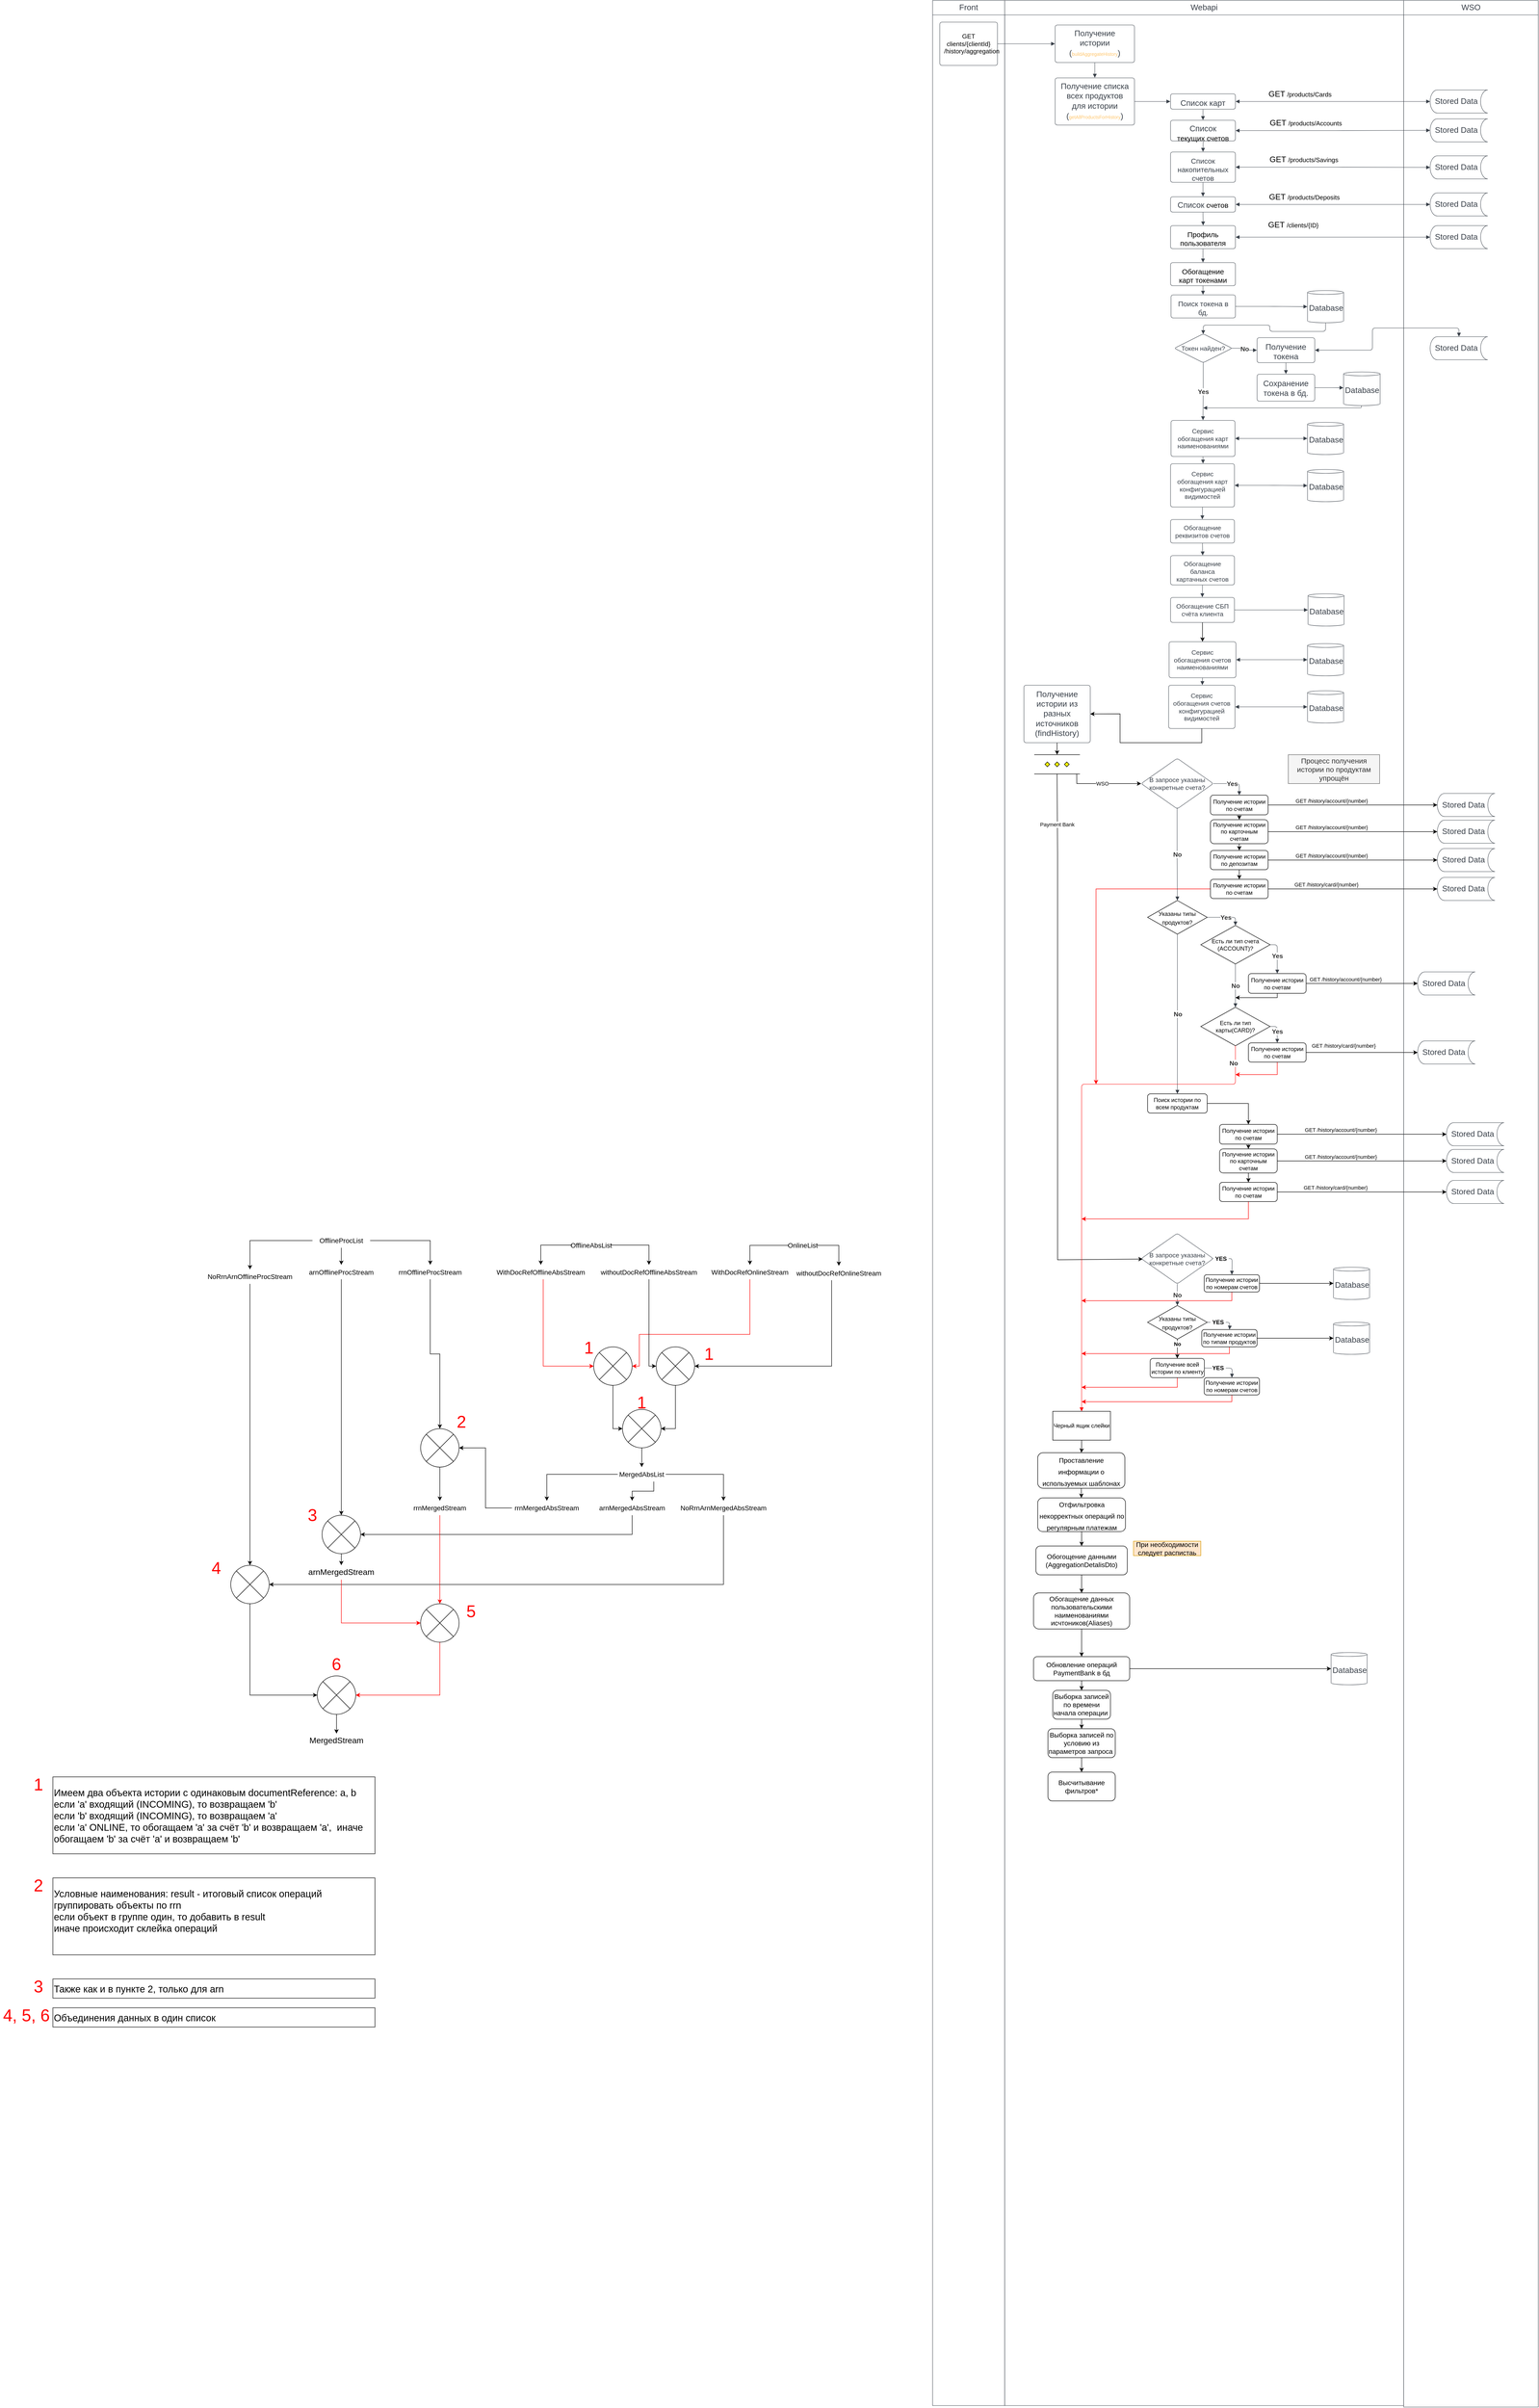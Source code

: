 <mxfile version="20.4.0" type="github">
  <diagram id="UjfAyTmwoN08glMjMU2W" name="Page-1">
    <mxGraphModel dx="4074" dy="2174" grid="1" gridSize="10" guides="1" tooltips="1" connect="1" arrows="1" fold="1" page="1" pageScale="1" pageWidth="850" pageHeight="1100" math="0" shadow="0">
      <root>
        <mxCell id="0" />
        <mxCell id="1" parent="0" />
        <mxCell id="c8gqJFBUCQKYiurZhm5t-12" value="" style="fillColor=none;strokeColor=none;pointerEvents=0;fontStyle=0;html=1;whiteSpace=wrap;container=1;collapsible=0;childLayout=stackLayout;resizeParent=1;dropTarget=0;fontSize=13;spacing=0;strokeOpacity=100;rounded=1;absoluteArcSize=1;arcSize=9;strokeWidth=0.8;" parent="1" vertex="1">
          <mxGeometry x="330" y="-3" width="1216" height="5000" as="geometry" />
        </mxCell>
        <mxCell id="c8gqJFBUCQKYiurZhm5t-13" value="Front" style="swimlane;html=1;whiteSpace=wrap;connectable=0;fontStyle=0;startSize=30;dropTarget=0;rounded=0;spacing=0;strokeColor=#3a414a;strokeOpacity=100;strokeWidth=0.8;container=1;pointerEvents=0;collapsible=0;recursiveResize=0;fontSize=16.7;fontColor=#3a414a;" parent="c8gqJFBUCQKYiurZhm5t-12" vertex="1">
          <mxGeometry width="150" height="5000" as="geometry" />
        </mxCell>
        <mxCell id="c8gqJFBUCQKYiurZhm5t-15" value="Webapi" style="swimlane;html=1;whiteSpace=wrap;connectable=0;fontStyle=0;startSize=30;dropTarget=0;rounded=0;spacing=0;strokeColor=#3a414a;strokeOpacity=100;strokeWidth=0.8;container=1;pointerEvents=0;collapsible=0;recursiveResize=0;fontSize=16.7;fontColor=#3a414a;" parent="c8gqJFBUCQKYiurZhm5t-12" vertex="1">
          <mxGeometry x="150" width="830" height="5000" as="geometry" />
        </mxCell>
        <UserObject label="GET clients/{clientId}&#xa;/history/aggregation" lucidchartObjectId="Pw5XpoBd9J1g" id="c8gqJFBUCQKYiurZhm5t-16">
          <mxCell style="html=1;overflow=block;blockSpacing=1;whiteSpace=wrap;fontSize=13.1;fontColor=default;spacing=9;strokeColor=#3a414a;strokeOpacity=100;rounded=1;absoluteArcSize=1;arcSize=9;strokeWidth=0.8;" parent="1" vertex="1">
            <mxGeometry x="345" y="42" width="120" height="90" as="geometry" />
          </mxCell>
        </UserObject>
        <UserObject label="&lt;div style=&quot;display: flex; justify-content: center; text-align: center; align-items: baseline; font-size: 0; line-height: 1.25;margin-top: -2px;&quot;&gt;&lt;span&gt;&lt;span style=&quot;font-size:16.7px;color:#3a414a;&quot;&gt;Получение истории&#xa;(&lt;/span&gt;&lt;span style=&quot;font-size:9.7px;color:#ffc66d;&quot;&gt;buildAggregateHistory&lt;/span&gt;&lt;span style=&quot;font-size:16.7px;color:#3a414a;&quot;&gt;)&lt;/span&gt;&lt;/span&gt;&lt;/div&gt;" lucidchartObjectId="UA5Xp363m_EK" id="c8gqJFBUCQKYiurZhm5t-17">
          <mxCell style="html=1;overflow=block;blockSpacing=1;whiteSpace=wrap;fontSize=13;spacing=9;strokeColor=#3a414a;strokeOpacity=100;rounded=1;absoluteArcSize=1;arcSize=9;strokeWidth=0.8;" parent="1" vertex="1">
            <mxGeometry x="585" y="48" width="165" height="78" as="geometry" />
          </mxCell>
        </UserObject>
        <UserObject label="" lucidchartObjectId="2A5Xym7rcj5j" id="c8gqJFBUCQKYiurZhm5t-18">
          <mxCell style="html=1;jettySize=18;whiteSpace=wrap;fontSize=13;strokeColor=#3a414a;strokeOpacity=100;strokeWidth=0.8;rounded=1;arcSize=12;edgeStyle=orthogonalEdgeStyle;startArrow=none;endArrow=block;endFill=1;exitX=1.003;exitY=0.5;exitPerimeter=0;entryX=-0.002;entryY=0.5;entryPerimeter=0;" parent="1" source="c8gqJFBUCQKYiurZhm5t-16" target="c8gqJFBUCQKYiurZhm5t-17" edge="1">
            <mxGeometry width="100" height="100" relative="1" as="geometry">
              <Array as="points" />
            </mxGeometry>
          </mxCell>
        </UserObject>
        <UserObject label="&lt;div style=&quot;display: flex; justify-content: center; text-align: center; align-items: baseline; font-size: 0; line-height: 1.25;margin-top: -2px;&quot;&gt;&lt;span&gt;&lt;span style=&quot;font-size:16.7px;color:#3a414a;&quot;&gt;Получение списка всех продуктов для истории&#xa;(&lt;/span&gt;&lt;span style=&quot;font-size:9.7px;color:#ffc66d;&quot;&gt;getAllProductsForHistory&lt;/span&gt;&lt;span style=&quot;font-size:16.7px;color:#3a414a;&quot;&gt;)&lt;/span&gt;&lt;/span&gt;&lt;/div&gt;" lucidchartObjectId="mD5XSPRxrNwE" id="c8gqJFBUCQKYiurZhm5t-19">
          <mxCell style="html=1;overflow=block;blockSpacing=1;whiteSpace=wrap;fontSize=13;spacing=9;strokeColor=#3a414a;strokeOpacity=100;rounded=1;absoluteArcSize=1;arcSize=9;strokeWidth=0.8;" parent="1" vertex="1">
            <mxGeometry x="585" y="158" width="165" height="98" as="geometry" />
          </mxCell>
        </UserObject>
        <UserObject label="" lucidchartObjectId="zD5XXEEUaqcl" id="c8gqJFBUCQKYiurZhm5t-20">
          <mxCell style="html=1;jettySize=18;whiteSpace=wrap;fontSize=13;strokeColor=#3a414a;strokeOpacity=100;strokeWidth=0.8;rounded=1;arcSize=12;edgeStyle=orthogonalEdgeStyle;startArrow=none;endArrow=block;endFill=1;exitX=0.5;exitY=1.004;exitPerimeter=0;entryX=0.5;entryY=-0.004;entryPerimeter=0;" parent="1" source="c8gqJFBUCQKYiurZhm5t-17" target="c8gqJFBUCQKYiurZhm5t-19" edge="1">
            <mxGeometry width="100" height="100" relative="1" as="geometry">
              <Array as="points" />
            </mxGeometry>
          </mxCell>
        </UserObject>
        <UserObject label="Список карт&#xa;" lucidchartObjectId="GG5XDF1O8u8E" id="c8gqJFBUCQKYiurZhm5t-21">
          <mxCell style="html=1;overflow=block;blockSpacing=1;whiteSpace=wrap;fontSize=16.7;fontColor=#3a414a;spacing=9;strokeColor=#3a414a;strokeOpacity=100;rounded=1;absoluteArcSize=1;arcSize=9;strokeWidth=0.8;" parent="1" vertex="1">
            <mxGeometry x="825" y="191" width="135" height="32" as="geometry" />
          </mxCell>
        </UserObject>
        <UserObject label="" lucidchartObjectId="SG5XGZaXn._d" id="c8gqJFBUCQKYiurZhm5t-22">
          <mxCell style="html=1;jettySize=18;whiteSpace=wrap;fontSize=13;strokeColor=#3a414a;strokeOpacity=100;strokeWidth=0.8;rounded=1;arcSize=12;edgeStyle=orthogonalEdgeStyle;startArrow=none;endArrow=block;endFill=1;exitX=1.002;exitY=0.5;exitPerimeter=0;entryX=-0.003;entryY=0.5;entryPerimeter=0;" parent="1" source="c8gqJFBUCQKYiurZhm5t-19" target="c8gqJFBUCQKYiurZhm5t-21" edge="1">
            <mxGeometry width="100" height="100" relative="1" as="geometry">
              <Array as="points" />
            </mxGeometry>
          </mxCell>
        </UserObject>
        <UserObject label="Stored Data" lucidchartObjectId="0H5Xo92Akp3z" id="c8gqJFBUCQKYiurZhm5t-23">
          <mxCell style="html=1;overflow=block;blockSpacing=1;whiteSpace=wrap;shape=cylinder3;boundedLbl=1;size=15;lid=0;direction=south;fontSize=16.7;fontColor=#3a414a;spacing=3.8;strokeColor=#3a414a;strokeOpacity=100;rounded=1;absoluteArcSize=1;arcSize=9;strokeWidth=0.8;" parent="1" vertex="1">
            <mxGeometry x="1365" y="183" width="120" height="48" as="geometry" />
          </mxCell>
        </UserObject>
        <UserObject label="" lucidchartObjectId="3H5XNqMtX06T" id="c8gqJFBUCQKYiurZhm5t-24">
          <mxCell style="html=1;jettySize=18;whiteSpace=wrap;fontSize=13;strokeColor=#3a414a;strokeOpacity=100;strokeWidth=0.8;rounded=1;arcSize=12;edgeStyle=orthogonalEdgeStyle;startArrow=block;startFill=1;endArrow=block;endFill=1;exitX=1.003;exitY=0.5;exitPerimeter=0;entryX=0.5;entryY=1;entryPerimeter=0;entryDx=0;entryDy=0;" parent="1" source="c8gqJFBUCQKYiurZhm5t-21" target="c8gqJFBUCQKYiurZhm5t-23" edge="1">
            <mxGeometry width="100" height="100" relative="1" as="geometry">
              <Array as="points" />
            </mxGeometry>
          </mxCell>
        </UserObject>
        <mxCell id="c8gqJFBUCQKYiurZhm5t-25" value="&lt;div style=&quot;display: flex; justify-content: center; text-align: center; align-items: baseline; font-size: 0; line-height: 1.25;margin-top: -2px;&quot;&gt;&lt;span&gt;&lt;span style=&quot;font-size:16.7px;color:#000000;&quot;&gt;GET &lt;/span&gt;&lt;span style=&quot;font-size:13.1px;color:#000000;&quot;&gt;/products/Cards&lt;/span&gt;&lt;/span&gt;&lt;/div&gt;" style="text;html=1;resizable=0;labelBackgroundColor=default;align=center;verticalAlign=middle;" parent="c8gqJFBUCQKYiurZhm5t-24" vertex="1">
          <mxGeometry x="-0.34" relative="1" as="geometry">
            <mxPoint y="-14.5" as="offset" />
          </mxGeometry>
        </mxCell>
        <UserObject label="&lt;div style=&quot;display: flex; justify-content: center; text-align: center; align-items: baseline; font-size: 0; line-height: 1.25;margin-top: -2px;&quot;&gt;&lt;span&gt;&lt;span style=&quot;font-size:16.7px;color:#3a414a;&quot;&gt;Список&lt;/span&gt;&lt;span style=&quot;font-size:15px;color:#000000;&quot;&gt; текущих счетов&#xa;&lt;/span&gt;&lt;/span&gt;&lt;/div&gt;" lucidchartObjectId="8H5XK.blLu59" id="c8gqJFBUCQKYiurZhm5t-26">
          <mxCell style="html=1;overflow=block;blockSpacing=1;whiteSpace=wrap;fontSize=13;spacing=9;strokeColor=#3a414a;strokeOpacity=100;rounded=1;absoluteArcSize=1;arcSize=9;strokeWidth=0.8;" parent="1" vertex="1">
            <mxGeometry x="825" y="246" width="135" height="43" as="geometry" />
          </mxCell>
        </UserObject>
        <UserObject label="" lucidchartObjectId="~H5Xkz4ND3wp" id="c8gqJFBUCQKYiurZhm5t-27">
          <mxCell style="html=1;jettySize=18;whiteSpace=wrap;overflow=block;blockSpacing=1;fontSize=13;strokeColor=#3a414a;strokeOpacity=100;strokeWidth=0.8;rounded=1;arcSize=12;edgeStyle=orthogonalEdgeStyle;startArrow=none;endArrow=block;endFill=1;exitX=0.5;exitY=1.011;exitPerimeter=0;entryX=0.5;entryY=-0.008;entryPerimeter=0;" parent="1" source="c8gqJFBUCQKYiurZhm5t-21" target="c8gqJFBUCQKYiurZhm5t-26" edge="1">
            <mxGeometry width="100" height="100" relative="1" as="geometry">
              <Array as="points" />
            </mxGeometry>
          </mxCell>
        </UserObject>
        <UserObject label="" lucidchartObjectId="3I5XIiW.pvrt" id="c8gqJFBUCQKYiurZhm5t-28">
          <mxCell style="html=1;jettySize=18;whiteSpace=wrap;overflow=block;blockSpacing=1;fontSize=13;strokeColor=#3a414a;strokeOpacity=100;strokeWidth=0.8;rounded=1;arcSize=12;edgeStyle=orthogonalEdgeStyle;startArrow=block;startFill=1;endArrow=block;endFill=1;exitX=1.003;exitY=0.5;exitPerimeter=0;entryX=0.5;entryY=1;entryPerimeter=0;entryDx=0;entryDy=0;" parent="1" source="c8gqJFBUCQKYiurZhm5t-26" target="c8gqJFBUCQKYiurZhm5t-44" edge="1">
            <mxGeometry width="100" height="100" relative="1" as="geometry">
              <Array as="points" />
            </mxGeometry>
          </mxCell>
        </UserObject>
        <mxCell id="c8gqJFBUCQKYiurZhm5t-29" value="&lt;div style=&quot;display: flex; justify-content: center; text-align: center; align-items: baseline; font-size: 0; line-height: 1.25;margin-top: -2px;&quot;&gt;&lt;span&gt;&lt;span style=&quot;font-size:16.7px;color:#000000;&quot;&gt;GET &lt;/span&gt;&lt;span style=&quot;font-size:13.1px;color:#000000;&quot;&gt;/products/Accounts&lt;/span&gt;&lt;/span&gt;&lt;/div&gt;" style="text;html=1;resizable=0;labelBackgroundColor=default;align=center;verticalAlign=middle;" parent="c8gqJFBUCQKYiurZhm5t-28" vertex="1">
          <mxGeometry x="-0.282" relative="1" as="geometry">
            <mxPoint y="-15" as="offset" />
          </mxGeometry>
        </mxCell>
        <UserObject label="Список накопительных счетов&#xa;" lucidchartObjectId="0J5X.PhP8Ez." id="c8gqJFBUCQKYiurZhm5t-30">
          <mxCell style="html=1;overflow=block;blockSpacing=1;whiteSpace=wrap;fontSize=15;fontColor=#3a414a;spacing=9;strokeColor=#3a414a;strokeOpacity=100;rounded=1;absoluteArcSize=1;arcSize=9;strokeWidth=0.8;" parent="1" vertex="1">
            <mxGeometry x="825" y="312" width="135" height="63" as="geometry" />
          </mxCell>
        </UserObject>
        <UserObject label="" lucidchartObjectId="0J5XDlm10BkQ" id="c8gqJFBUCQKYiurZhm5t-31">
          <mxCell style="html=1;jettySize=18;whiteSpace=wrap;overflow=block;blockSpacing=1;fontSize=13;strokeColor=#3a414a;strokeOpacity=100;strokeWidth=0.8;rounded=1;arcSize=12;edgeStyle=orthogonalEdgeStyle;startArrow=block;startFill=1;endArrow=block;endFill=1;exitX=1.003;exitY=0.5;exitPerimeter=0;entryX=0.5;entryY=1;entryPerimeter=0;entryDx=0;entryDy=0;" parent="1" source="c8gqJFBUCQKYiurZhm5t-30" target="c8gqJFBUCQKYiurZhm5t-45" edge="1">
            <mxGeometry width="100" height="100" relative="1" as="geometry">
              <Array as="points" />
            </mxGeometry>
          </mxCell>
        </UserObject>
        <mxCell id="c8gqJFBUCQKYiurZhm5t-32" value="&lt;div style=&quot;display: flex; justify-content: center; text-align: center; align-items: baseline; font-size: 0; line-height: 1.25;margin-top: -2px;&quot;&gt;&lt;span&gt;&lt;span style=&quot;font-size:16.7px;color:#000000;&quot;&gt;GET &lt;/span&gt;&lt;span style=&quot;font-size:13.1px;color:#000000;&quot;&gt;/products/Savings&lt;/span&gt;&lt;/span&gt;&lt;/div&gt;" style="text;html=1;resizable=0;labelBackgroundColor=default;align=center;verticalAlign=middle;" parent="c8gqJFBUCQKYiurZhm5t-31" vertex="1">
          <mxGeometry x="-0.305" relative="1" as="geometry">
            <mxPoint y="-15" as="offset" />
          </mxGeometry>
        </mxCell>
        <UserObject label="&lt;div style=&quot;display: flex; justify-content: center; text-align: center; align-items: baseline; font-size: 0; line-height: 1.25;margin-top: -2px;&quot;&gt;&lt;span&gt;&lt;span style=&quot;font-size:16.7px;color:#3a414a;&quot;&gt;Список&lt;/span&gt;&lt;span style=&quot;font-size:15px;color:#000000;&quot;&gt; счетов&#xa;&lt;/span&gt;&lt;/span&gt;&lt;/div&gt;" lucidchartObjectId="0J5X2S3Da-Ix" id="c8gqJFBUCQKYiurZhm5t-33">
          <mxCell style="html=1;overflow=block;blockSpacing=1;whiteSpace=wrap;fontSize=13;spacing=9;strokeColor=#3a414a;strokeOpacity=100;rounded=1;absoluteArcSize=1;arcSize=9;strokeWidth=0.8;" parent="1" vertex="1">
            <mxGeometry x="825" y="405" width="135" height="32" as="geometry" />
          </mxCell>
        </UserObject>
        <UserObject label="" lucidchartObjectId="0J5XXdTsclY5" id="c8gqJFBUCQKYiurZhm5t-34">
          <mxCell style="html=1;jettySize=18;whiteSpace=wrap;overflow=block;blockSpacing=1;fontSize=13;strokeColor=#3a414a;strokeOpacity=100;strokeWidth=0.8;rounded=1;arcSize=12;edgeStyle=orthogonalEdgeStyle;startArrow=none;endArrow=block;endFill=1;exitX=0.5;exitY=1.006;exitPerimeter=0;entryX=0.5;entryY=-0.011;entryPerimeter=0;" parent="1" source="c8gqJFBUCQKYiurZhm5t-30" target="c8gqJFBUCQKYiurZhm5t-33" edge="1">
            <mxGeometry width="100" height="100" relative="1" as="geometry">
              <Array as="points" />
            </mxGeometry>
          </mxCell>
        </UserObject>
        <UserObject label="" lucidchartObjectId="0J5X8r9G8M2q" id="c8gqJFBUCQKYiurZhm5t-35">
          <mxCell style="html=1;jettySize=18;whiteSpace=wrap;overflow=block;blockSpacing=1;fontSize=13;strokeColor=#3a414a;strokeOpacity=100;strokeWidth=0.8;rounded=1;arcSize=12;edgeStyle=orthogonalEdgeStyle;startArrow=block;startFill=1;endArrow=block;endFill=1;exitX=1.003;exitY=0.5;exitPerimeter=0;entryX=0.5;entryY=1;entryPerimeter=0;entryDx=0;entryDy=0;" parent="1" source="c8gqJFBUCQKYiurZhm5t-33" target="c8gqJFBUCQKYiurZhm5t-46" edge="1">
            <mxGeometry width="100" height="100" relative="1" as="geometry">
              <Array as="points" />
            </mxGeometry>
          </mxCell>
        </UserObject>
        <mxCell id="c8gqJFBUCQKYiurZhm5t-36" value="&lt;div style=&quot;display: flex; justify-content: center; text-align: center; align-items: baseline; font-size: 0; line-height: 1.25;margin-top: -2px;&quot;&gt;&lt;span&gt;&lt;span style=&quot;font-size:16.7px;color:#000000;&quot;&gt;GET &lt;/span&gt;&lt;span style=&quot;font-size:13.1px;color:#000000;&quot;&gt;/products/Deposits&lt;/span&gt;&lt;/span&gt;&lt;/div&gt;" style="text;html=1;resizable=0;labelBackgroundColor=default;align=center;verticalAlign=middle;" parent="c8gqJFBUCQKYiurZhm5t-35" vertex="1">
          <mxGeometry x="-0.295" relative="1" as="geometry">
            <mxPoint y="-14.5" as="offset" />
          </mxGeometry>
        </mxCell>
        <UserObject label="" lucidchartObjectId="_J5XPBWpCw8~" id="c8gqJFBUCQKYiurZhm5t-37">
          <mxCell style="html=1;jettySize=18;whiteSpace=wrap;overflow=block;blockSpacing=1;fontSize=13;strokeColor=#3a414a;strokeOpacity=100;strokeWidth=0.8;rounded=1;arcSize=12;edgeStyle=orthogonalEdgeStyle;startArrow=none;endArrow=block;endFill=1;exitX=0.503;exitY=1.008;exitPerimeter=0;entryX=0.5;entryY=-0.006;entryPerimeter=0;" parent="1" source="c8gqJFBUCQKYiurZhm5t-26" target="c8gqJFBUCQKYiurZhm5t-30" edge="1">
            <mxGeometry width="100" height="100" relative="1" as="geometry">
              <Array as="points" />
            </mxGeometry>
          </mxCell>
        </UserObject>
        <UserObject label="Профиль пользователя&#xa;" lucidchartObjectId="rO5XIeG87sDk" id="c8gqJFBUCQKYiurZhm5t-38">
          <mxCell style="html=1;overflow=block;blockSpacing=1;whiteSpace=wrap;fontSize=15;fontColor=default;spacing=9;strokeColor=#3a414a;strokeOpacity=100;rounded=1;absoluteArcSize=1;arcSize=9;strokeWidth=0.8;" parent="1" vertex="1">
            <mxGeometry x="825" y="465" width="135" height="48" as="geometry" />
          </mxCell>
        </UserObject>
        <UserObject label="" lucidchartObjectId="qP5XQnBAH3jA" id="c8gqJFBUCQKYiurZhm5t-39">
          <mxCell style="html=1;jettySize=18;whiteSpace=wrap;overflow=block;blockSpacing=1;fontSize=13;strokeColor=#3a414a;strokeOpacity=100;strokeWidth=0.8;rounded=1;arcSize=12;edgeStyle=orthogonalEdgeStyle;startArrow=block;startFill=1;endArrow=block;endFill=1;exitX=1.003;exitY=0.5;exitPerimeter=0;entryX=0.5;entryY=1;entryPerimeter=0;entryDx=0;entryDy=0;" parent="1" source="c8gqJFBUCQKYiurZhm5t-38" target="c8gqJFBUCQKYiurZhm5t-47" edge="1">
            <mxGeometry width="100" height="100" relative="1" as="geometry">
              <Array as="points" />
            </mxGeometry>
          </mxCell>
        </UserObject>
        <mxCell id="c8gqJFBUCQKYiurZhm5t-40" value="&lt;div style=&quot;display: flex; justify-content: center; text-align: center; align-items: baseline; font-size: 0; line-height: 1.25;margin-top: -2px;&quot;&gt;&lt;span&gt;&lt;span style=&quot;font-size:16.7px;color:#000000;&quot;&gt;GET &lt;/span&gt;&lt;span style=&quot;font-size:13.1px;color:#000000;&quot;&gt;/clients/{ID}&lt;/span&gt;&lt;/span&gt;&lt;/div&gt;" style="text;html=1;resizable=0;labelBackgroundColor=default;align=center;verticalAlign=middle;" parent="c8gqJFBUCQKYiurZhm5t-39" vertex="1">
          <mxGeometry x="-0.34" relative="1" as="geometry">
            <mxPoint x="-14" y="-24" as="offset" />
          </mxGeometry>
        </mxCell>
        <UserObject label="" lucidchartObjectId="BP5XtCf.tdui" id="c8gqJFBUCQKYiurZhm5t-41">
          <mxCell style="html=1;jettySize=18;whiteSpace=wrap;overflow=block;blockSpacing=1;fontSize=13;strokeColor=#3a414a;strokeOpacity=100;strokeWidth=0.8;rounded=1;arcSize=12;edgeStyle=orthogonalEdgeStyle;startArrow=none;endArrow=block;endFill=1;exitX=0.5;exitY=1.011;exitPerimeter=0;entryX=0.503;entryY=-0.007;entryPerimeter=0;" parent="1" source="c8gqJFBUCQKYiurZhm5t-33" target="c8gqJFBUCQKYiurZhm5t-38" edge="1">
            <mxGeometry width="100" height="100" relative="1" as="geometry">
              <Array as="points" />
            </mxGeometry>
          </mxCell>
        </UserObject>
        <UserObject label="Обогащение карт токенами" lucidchartObjectId="PP5X6fUQ7-hr" id="c8gqJFBUCQKYiurZhm5t-42">
          <mxCell style="html=1;overflow=block;blockSpacing=1;whiteSpace=wrap;fontSize=15;fontColor=default;spacing=9;strokeColor=#3a414a;strokeOpacity=100;rounded=1;absoluteArcSize=1;arcSize=9;strokeWidth=0.8;" parent="1" vertex="1">
            <mxGeometry x="825" y="542" width="135" height="48" as="geometry" />
          </mxCell>
        </UserObject>
        <UserObject label="" lucidchartObjectId="4P5X.LTP8K3X" id="c8gqJFBUCQKYiurZhm5t-43">
          <mxCell style="html=1;jettySize=18;whiteSpace=wrap;overflow=block;blockSpacing=1;fontSize=13;strokeColor=#3a414a;strokeOpacity=100;strokeWidth=0.8;rounded=1;arcSize=12;edgeStyle=orthogonalEdgeStyle;startArrow=none;endArrow=block;endFill=1;exitX=0.5;exitY=1.007;exitPerimeter=0;entryX=0.5;entryY=-0.007;entryPerimeter=0;" parent="1" source="c8gqJFBUCQKYiurZhm5t-38" target="c8gqJFBUCQKYiurZhm5t-42" edge="1">
            <mxGeometry width="100" height="100" relative="1" as="geometry">
              <Array as="points" />
            </mxGeometry>
          </mxCell>
        </UserObject>
        <UserObject label="Stored Data" lucidchartObjectId="sZ5XI5~zFREG" id="c8gqJFBUCQKYiurZhm5t-44">
          <mxCell style="html=1;overflow=block;blockSpacing=1;whiteSpace=wrap;shape=cylinder3;boundedLbl=1;size=15;lid=0;direction=south;fontSize=16.7;fontColor=#3a414a;spacing=3.8;strokeColor=#3a414a;strokeOpacity=100;rounded=1;absoluteArcSize=1;arcSize=9;strokeWidth=0.8;" parent="1" vertex="1">
            <mxGeometry x="1365" y="243" width="120" height="48" as="geometry" />
          </mxCell>
        </UserObject>
        <UserObject label="Stored Data" lucidchartObjectId="zZ5XPlPb_yle" id="c8gqJFBUCQKYiurZhm5t-45">
          <mxCell style="html=1;overflow=block;blockSpacing=1;whiteSpace=wrap;shape=cylinder3;boundedLbl=1;size=15;lid=0;direction=south;fontSize=16.7;fontColor=#3a414a;spacing=3.8;strokeColor=#3a414a;strokeOpacity=100;rounded=1;absoluteArcSize=1;arcSize=9;strokeWidth=0.8;" parent="1" vertex="1">
            <mxGeometry x="1365" y="320" width="120" height="48" as="geometry" />
          </mxCell>
        </UserObject>
        <UserObject label="Stored Data" lucidchartObjectId="CZ5XDwpRL2aW" id="c8gqJFBUCQKYiurZhm5t-46">
          <mxCell style="html=1;overflow=block;blockSpacing=1;whiteSpace=wrap;shape=cylinder3;boundedLbl=1;size=15;lid=0;direction=south;fontSize=16.7;fontColor=#3a414a;spacing=3.8;strokeColor=#3a414a;strokeOpacity=100;rounded=1;absoluteArcSize=1;arcSize=9;strokeWidth=0.8;" parent="1" vertex="1">
            <mxGeometry x="1365" y="397" width="120" height="48" as="geometry" />
          </mxCell>
        </UserObject>
        <UserObject label="Stored Data" lucidchartObjectId="GZ5X~4STbWsD" id="c8gqJFBUCQKYiurZhm5t-47">
          <mxCell style="html=1;overflow=block;blockSpacing=1;whiteSpace=wrap;shape=cylinder3;boundedLbl=1;size=15;lid=0;direction=south;fontSize=16.7;fontColor=#3a414a;spacing=3.8;strokeColor=#3a414a;strokeOpacity=100;rounded=1;absoluteArcSize=1;arcSize=9;strokeWidth=0.8;" parent="1" vertex="1">
            <mxGeometry x="1365" y="465" width="120" height="48" as="geometry" />
          </mxCell>
        </UserObject>
        <UserObject label="Поиск токена в бд. " lucidchartObjectId="Y75XstdN9JBE" id="c8gqJFBUCQKYiurZhm5t-49">
          <mxCell style="html=1;overflow=block;blockSpacing=1;whiteSpace=wrap;fontSize=15;fontColor=#3a414a;spacing=9;strokeColor=#3a414a;strokeOpacity=100;rounded=1;absoluteArcSize=1;arcSize=9;strokeWidth=0.8;" parent="1" vertex="1">
            <mxGeometry x="826" y="609" width="134" height="48" as="geometry" />
          </mxCell>
        </UserObject>
        <UserObject label="Database" lucidchartObjectId="r85XvBZDWITs" id="c8gqJFBUCQKYiurZhm5t-50">
          <mxCell style="html=1;overflow=block;blockSpacing=1;whiteSpace=wrap;shape=cylinder3;size=4;anchorPointDirection=0;boundedLbl=1;fontSize=16.7;fontColor=#3a414a;spacing=3.8;strokeColor=#3a414a;strokeOpacity=100;rounded=1;absoluteArcSize=1;arcSize=9;strokeWidth=0.8;" parent="1" vertex="1">
            <mxGeometry x="1110" y="600" width="75" height="67" as="geometry" />
          </mxCell>
        </UserObject>
        <UserObject label="" lucidchartObjectId="y85Xop2LdQ8c" id="c8gqJFBUCQKYiurZhm5t-51">
          <mxCell style="html=1;jettySize=18;whiteSpace=wrap;overflow=block;blockSpacing=1;fontSize=13;strokeColor=#3a414a;strokeOpacity=100;strokeWidth=0.8;rounded=1;arcSize=12;edgeStyle=orthogonalEdgeStyle;startArrow=none;endArrow=block;endFill=1;exitX=0.5;exitY=1.007;exitPerimeter=0;entryX=0.497;entryY=-0.007;entryPerimeter=0;" parent="1" source="c8gqJFBUCQKYiurZhm5t-42" target="c8gqJFBUCQKYiurZhm5t-49" edge="1">
            <mxGeometry width="100" height="100" relative="1" as="geometry">
              <Array as="points" />
            </mxGeometry>
          </mxCell>
        </UserObject>
        <UserObject label="" lucidchartObjectId="B85XIGJeqtjr" id="c8gqJFBUCQKYiurZhm5t-52">
          <mxCell style="html=1;jettySize=18;whiteSpace=wrap;overflow=block;blockSpacing=1;fontSize=13;strokeColor=#3a414a;strokeOpacity=100;strokeWidth=0.8;rounded=1;arcSize=12;edgeStyle=orthogonalEdgeStyle;startArrow=none;endArrow=block;endFill=1;exitX=1.003;exitY=0.5;exitPerimeter=0;entryX=-0.005;entryY=0.5;entryPerimeter=0;" parent="1" source="c8gqJFBUCQKYiurZhm5t-49" target="c8gqJFBUCQKYiurZhm5t-50" edge="1">
            <mxGeometry width="100" height="100" relative="1" as="geometry">
              <Array as="points" />
            </mxGeometry>
          </mxCell>
        </UserObject>
        <UserObject label="" lucidchartObjectId="Z85XSpp0IZVL" id="c8gqJFBUCQKYiurZhm5t-53">
          <mxCell style="html=1;jettySize=18;whiteSpace=wrap;overflow=block;blockSpacing=1;fontSize=13;strokeColor=#3a414a;strokeOpacity=100;strokeWidth=0.8;rounded=1;arcSize=12;edgeStyle=orthogonalEdgeStyle;startArrow=none;endArrow=block;endFill=1;exitX=0.5;exitY=1.006;exitPerimeter=0;entryX=0.5;entryY=0.011;entryPerimeter=0;" parent="1" source="c8gqJFBUCQKYiurZhm5t-50" target="c8gqJFBUCQKYiurZhm5t-54" edge="1">
            <mxGeometry width="100" height="100" relative="1" as="geometry">
              <Array as="points" />
            </mxGeometry>
          </mxCell>
        </UserObject>
        <UserObject label="Токен найден?" lucidchartObjectId="mc6X3-lLS0_n" id="c8gqJFBUCQKYiurZhm5t-54">
          <mxCell style="html=1;overflow=block;blockSpacing=1;whiteSpace=wrap;rhombus;fontSize=13.3;fontColor=#3a414a;spacing=3.8;strokeColor=#3a414a;strokeOpacity=100;rounded=1;absoluteArcSize=1;arcSize=9;strokeWidth=0.8;" parent="1" vertex="1">
            <mxGeometry x="833" y="690" width="120" height="60" as="geometry" />
          </mxCell>
        </UserObject>
        <UserObject label="" lucidchartObjectId="Bd6XbcjyhPsX" id="c8gqJFBUCQKYiurZhm5t-55">
          <mxCell style="html=1;jettySize=18;whiteSpace=wrap;overflow=block;blockSpacing=1;fontSize=13;strokeColor=#3a414a;strokeOpacity=100;strokeWidth=0.8;rounded=1;arcSize=12;edgeStyle=orthogonalEdgeStyle;startArrow=none;endArrow=block;endFill=1;exitX=0.5;exitY=0.989;exitPerimeter=0;entryX=0.5;entryY=-0.005;entryPerimeter=0;" parent="1" source="c8gqJFBUCQKYiurZhm5t-54" target="c8gqJFBUCQKYiurZhm5t-67" edge="1">
            <mxGeometry width="100" height="100" relative="1" as="geometry">
              <Array as="points" />
            </mxGeometry>
          </mxCell>
        </UserObject>
        <mxCell id="c8gqJFBUCQKYiurZhm5t-56" value="Yes" style="text;html=1;resizable=0;labelBackgroundColor=default;align=center;verticalAlign=middle;fontStyle=1;fontColor=#333333;fontSize=13.3;" parent="c8gqJFBUCQKYiurZhm5t-55" vertex="1">
          <mxGeometry relative="1" as="geometry" />
        </mxCell>
        <UserObject label="" lucidchartObjectId="Ed6X0HHLFvv6" id="c8gqJFBUCQKYiurZhm5t-57">
          <mxCell style="html=1;jettySize=18;whiteSpace=wrap;fontSize=13.3;fontColor=#333333;fontStyle=1;strokeColor=#3a414a;strokeOpacity=100;strokeWidth=0.8;rounded=1;arcSize=12;edgeStyle=orthogonalEdgeStyle;startArrow=none;endArrow=block;endFill=1;exitX=0.98;exitY=0.5;exitPerimeter=0;entryX=-0.003;entryY=0.5;entryPerimeter=0;" parent="1" source="c8gqJFBUCQKYiurZhm5t-54" target="c8gqJFBUCQKYiurZhm5t-59" edge="1">
            <mxGeometry width="100" height="100" relative="1" as="geometry">
              <Array as="points" />
            </mxGeometry>
          </mxCell>
        </UserObject>
        <mxCell id="c8gqJFBUCQKYiurZhm5t-58" value="No" style="text;html=1;resizable=0;labelBackgroundColor=default;align=center;verticalAlign=middle;fontStyle=1;fontColor=#333333;fontSize=13.3;" parent="c8gqJFBUCQKYiurZhm5t-57" vertex="1">
          <mxGeometry relative="1" as="geometry" />
        </mxCell>
        <UserObject label="Получение токена" lucidchartObjectId="5d6XMbgVPLHg" id="c8gqJFBUCQKYiurZhm5t-59">
          <mxCell style="html=1;overflow=block;blockSpacing=1;whiteSpace=wrap;fontSize=16.7;fontColor=#3a414a;spacing=9;strokeColor=#3a414a;strokeOpacity=100;rounded=1;absoluteArcSize=1;arcSize=9;strokeWidth=0.8;" parent="1" vertex="1">
            <mxGeometry x="1005" y="698" width="120" height="52" as="geometry" />
          </mxCell>
        </UserObject>
        <UserObject label="Stored Data" lucidchartObjectId="-e6Xc6jGTG1h" id="c8gqJFBUCQKYiurZhm5t-60">
          <mxCell style="html=1;overflow=block;blockSpacing=1;whiteSpace=wrap;shape=cylinder3;boundedLbl=1;size=15;lid=0;direction=south;fontSize=16.7;fontColor=#3a414a;spacing=3.8;strokeColor=#3a414a;strokeOpacity=100;rounded=1;absoluteArcSize=1;arcSize=9;strokeWidth=0.8;" parent="1" vertex="1">
            <mxGeometry x="1365" y="696" width="120" height="48" as="geometry" />
          </mxCell>
        </UserObject>
        <UserObject label="" lucidchartObjectId="gf6XbXTt.OJH" id="c8gqJFBUCQKYiurZhm5t-61">
          <mxCell style="html=1;jettySize=18;whiteSpace=wrap;fontSize=13;strokeColor=#3a414a;strokeOpacity=100;strokeWidth=0.8;rounded=1;arcSize=12;edgeStyle=orthogonalEdgeStyle;startArrow=block;startFill=1;endArrow=block;endFill=1;exitX=1.003;exitY=0.5;exitPerimeter=0;entryX=-0.003;entryY=0.5;entryPerimeter=0;" parent="1" source="c8gqJFBUCQKYiurZhm5t-59" target="c8gqJFBUCQKYiurZhm5t-60" edge="1">
            <mxGeometry width="100" height="100" relative="1" as="geometry">
              <Array as="points" />
            </mxGeometry>
          </mxCell>
        </UserObject>
        <UserObject label="Database" lucidchartObjectId="Ri6XelpSdsbP" id="c8gqJFBUCQKYiurZhm5t-62">
          <mxCell style="html=1;overflow=block;blockSpacing=1;whiteSpace=wrap;shape=cylinder3;size=4;anchorPointDirection=0;boundedLbl=1;fontSize=16.7;fontColor=#3a414a;spacing=3.8;strokeColor=#3a414a;strokeOpacity=100;rounded=1;absoluteArcSize=1;arcSize=9;strokeWidth=0.8;" parent="1" vertex="1">
            <mxGeometry x="1185" y="769.25" width="76" height="70" as="geometry" />
          </mxCell>
        </UserObject>
        <UserObject label="" lucidchartObjectId="-i6XzC2S-IMd" id="c8gqJFBUCQKYiurZhm5t-63">
          <mxCell style="html=1;jettySize=18;whiteSpace=wrap;fontSize=13;strokeColor=#3a414a;strokeOpacity=100;strokeWidth=0.8;rounded=1;arcSize=12;edgeStyle=orthogonalEdgeStyle;startArrow=none;endArrow=block;endFill=1;exitX=0.5;exitY=1.008;exitPerimeter=0;entryX=0.5;entryY=-0.008;entryPerimeter=0;" parent="1" source="c8gqJFBUCQKYiurZhm5t-59" target="c8gqJFBUCQKYiurZhm5t-64" edge="1">
            <mxGeometry width="100" height="100" relative="1" as="geometry">
              <Array as="points" />
            </mxGeometry>
          </mxCell>
        </UserObject>
        <UserObject label="Сохранение токена в бд." lucidchartObjectId="_i6XzLH47xdr" id="c8gqJFBUCQKYiurZhm5t-64">
          <mxCell style="html=1;overflow=block;blockSpacing=1;whiteSpace=wrap;fontSize=16.7;fontColor=#3a414a;spacing=9;strokeColor=#3a414a;strokeOpacity=100;rounded=1;absoluteArcSize=1;arcSize=9;strokeWidth=0.8;" parent="1" vertex="1">
            <mxGeometry x="1005" y="774" width="120" height="56" as="geometry" />
          </mxCell>
        </UserObject>
        <UserObject label="" lucidchartObjectId="uj6XbuRvMDQb" id="c8gqJFBUCQKYiurZhm5t-65">
          <mxCell style="html=1;jettySize=18;whiteSpace=wrap;fontSize=13;strokeColor=#3a414a;strokeOpacity=100;strokeWidth=0.8;rounded=1;arcSize=12;edgeStyle=orthogonalEdgeStyle;startArrow=none;endArrow=block;endFill=1;exitX=1.003;exitY=0.5;exitPerimeter=0;entryX=-0.005;entryY=0.469;entryPerimeter=0;" parent="1" source="c8gqJFBUCQKYiurZhm5t-64" target="c8gqJFBUCQKYiurZhm5t-62" edge="1">
            <mxGeometry width="100" height="100" relative="1" as="geometry">
              <Array as="points" />
            </mxGeometry>
          </mxCell>
        </UserObject>
        <UserObject label="" lucidchartObjectId="Lj6X_s70~FC~" id="c8gqJFBUCQKYiurZhm5t-66">
          <mxCell style="html=1;jettySize=18;whiteSpace=wrap;fontSize=13;strokeColor=#3a414a;strokeOpacity=100;strokeWidth=0.8;rounded=1;arcSize=12;edgeStyle=orthogonalEdgeStyle;startArrow=none;endArrow=block;endFill=1;exitX=0.5;exitY=1.006;exitPerimeter=0;" parent="1" source="c8gqJFBUCQKYiurZhm5t-62" edge="1">
            <mxGeometry width="100" height="100" relative="1" as="geometry">
              <Array as="points">
                <mxPoint x="1222" y="844" />
              </Array>
              <mxPoint x="893" y="844" as="targetPoint" />
            </mxGeometry>
          </mxCell>
        </UserObject>
        <UserObject label="Сервис обогащения карт наименованиями" lucidchartObjectId="Nj6XIc4ePQxS" id="c8gqJFBUCQKYiurZhm5t-67">
          <mxCell style="html=1;overflow=block;blockSpacing=1;whiteSpace=wrap;fontSize=13.3;fontColor=#3a414a;spacing=9;strokeColor=#3a414a;strokeOpacity=100;rounded=1;absoluteArcSize=1;arcSize=9;strokeWidth=0.8;" parent="1" vertex="1">
            <mxGeometry x="826" y="870" width="133" height="75" as="geometry" />
          </mxCell>
        </UserObject>
        <UserObject label="Database" lucidchartObjectId="Ho6Xobs1jgmq" id="c8gqJFBUCQKYiurZhm5t-68">
          <mxCell style="html=1;overflow=block;blockSpacing=1;whiteSpace=wrap;shape=cylinder3;size=4;anchorPointDirection=0;boundedLbl=1;fontSize=16.7;fontColor=#3a414a;spacing=3.8;strokeColor=#3a414a;strokeOpacity=100;rounded=1;absoluteArcSize=1;arcSize=9;strokeWidth=0.8;" parent="1" vertex="1">
            <mxGeometry x="1110" y="874" width="75" height="67" as="geometry" />
          </mxCell>
        </UserObject>
        <UserObject label="" lucidchartObjectId="Oo6XVGwwdmbf" id="c8gqJFBUCQKYiurZhm5t-69">
          <mxCell style="html=1;jettySize=18;whiteSpace=wrap;fontSize=13;strokeColor=#3a414a;strokeOpacity=100;strokeWidth=0.8;rounded=1;arcSize=12;edgeStyle=orthogonalEdgeStyle;startArrow=block;startFill=1;endArrow=block;endFill=1;exitX=1.003;exitY=0.5;exitPerimeter=0;entryX=-0.005;entryY=0.5;entryPerimeter=0;" parent="1" source="c8gqJFBUCQKYiurZhm5t-67" target="c8gqJFBUCQKYiurZhm5t-68" edge="1">
            <mxGeometry width="100" height="100" relative="1" as="geometry">
              <Array as="points" />
            </mxGeometry>
          </mxCell>
        </UserObject>
        <UserObject label="Сервис обогащения карт конфигурацией видимостей" lucidchartObjectId="lq6X5e~di5K2" id="c8gqJFBUCQKYiurZhm5t-70">
          <mxCell style="html=1;overflow=block;blockSpacing=1;whiteSpace=wrap;fontSize=13.3;fontColor=#3a414a;spacing=9;strokeColor=#3a414a;strokeOpacity=100;rounded=1;absoluteArcSize=1;arcSize=9;strokeWidth=0.8;" parent="1" vertex="1">
            <mxGeometry x="825" y="960" width="133" height="90" as="geometry" />
          </mxCell>
        </UserObject>
        <UserObject label="" lucidchartObjectId="sq6XG3UX-h-." id="c8gqJFBUCQKYiurZhm5t-71">
          <mxCell style="html=1;jettySize=18;whiteSpace=wrap;fontSize=13;strokeColor=#3a414a;strokeOpacity=100;strokeWidth=0.8;rounded=1;arcSize=12;edgeStyle=orthogonalEdgeStyle;startArrow=none;endArrow=block;endFill=1;exitX=0.5;exitY=1.005;exitPerimeter=0;entryX=0.508;entryY=-0.004;entryPerimeter=0;" parent="1" source="c8gqJFBUCQKYiurZhm5t-67" target="c8gqJFBUCQKYiurZhm5t-70" edge="1">
            <mxGeometry width="100" height="100" relative="1" as="geometry">
              <Array as="points" />
            </mxGeometry>
          </mxCell>
        </UserObject>
        <UserObject label="Database" lucidchartObjectId="uq6XvXrrYCeF" id="c8gqJFBUCQKYiurZhm5t-72">
          <mxCell style="html=1;overflow=block;blockSpacing=1;whiteSpace=wrap;shape=cylinder3;size=4;anchorPointDirection=0;boundedLbl=1;fontSize=16.7;fontColor=#3a414a;spacing=3.8;strokeColor=#3a414a;strokeOpacity=100;rounded=1;absoluteArcSize=1;arcSize=9;strokeWidth=0.8;" parent="1" vertex="1">
            <mxGeometry x="1110" y="972" width="75" height="67" as="geometry" />
          </mxCell>
        </UserObject>
        <UserObject label="" lucidchartObjectId="Cq6XDOQTmSr2" id="c8gqJFBUCQKYiurZhm5t-73">
          <mxCell style="html=1;jettySize=18;whiteSpace=wrap;fontSize=13;strokeColor=#3a414a;strokeOpacity=100;strokeWidth=0.8;rounded=1;arcSize=12;edgeStyle=orthogonalEdgeStyle;startArrow=block;startFill=1;endArrow=block;endFill=1;exitX=1.003;exitY=0.5;exitPerimeter=0;entryX=-0.005;entryY=0.5;entryPerimeter=0;" parent="1" source="c8gqJFBUCQKYiurZhm5t-70" target="c8gqJFBUCQKYiurZhm5t-72" edge="1">
            <mxGeometry width="100" height="100" relative="1" as="geometry">
              <Array as="points" />
            </mxGeometry>
          </mxCell>
        </UserObject>
        <UserObject label="Обогащение реквизитов счетов  " lucidchartObjectId="1s6Xuzm0_~cL" id="c8gqJFBUCQKYiurZhm5t-74">
          <mxCell style="html=1;overflow=block;blockSpacing=1;whiteSpace=wrap;fontSize=13.3;fontColor=#3a414a;spacing=9;strokeColor=#3a414a;strokeOpacity=100;rounded=1;absoluteArcSize=1;arcSize=9;strokeWidth=0.8;" parent="1" vertex="1">
            <mxGeometry x="825" y="1076" width="133" height="49" as="geometry" />
          </mxCell>
        </UserObject>
        <UserObject label="Обогащение баланса картачных счетов" lucidchartObjectId="pz6XBv3_CeXC" id="c8gqJFBUCQKYiurZhm5t-75">
          <mxCell style="html=1;overflow=block;blockSpacing=1;whiteSpace=wrap;fontSize=13.3;fontColor=#3a414a;spacing=9;strokeColor=#3a414a;strokeOpacity=100;rounded=1;absoluteArcSize=1;arcSize=9;strokeWidth=0.8;" parent="1" vertex="1">
            <mxGeometry x="825" y="1151" width="133" height="61" as="geometry" />
          </mxCell>
        </UserObject>
        <mxCell id="c8gqJFBUCQKYiurZhm5t-89" style="edgeStyle=orthogonalEdgeStyle;rounded=0;orthogonalLoop=1;jettySize=auto;html=1;exitX=0.5;exitY=1;exitDx=0;exitDy=0;entryX=0.5;entryY=0;entryDx=0;entryDy=0;" parent="1" source="c8gqJFBUCQKYiurZhm5t-76" target="c8gqJFBUCQKYiurZhm5t-82" edge="1">
          <mxGeometry relative="1" as="geometry" />
        </mxCell>
        <UserObject label="Обогащение СБП счёта клиента" lucidchartObjectId="_z6XcTVb5i9o" id="c8gqJFBUCQKYiurZhm5t-76">
          <mxCell style="html=1;overflow=block;blockSpacing=1;whiteSpace=wrap;fontSize=13.3;fontColor=#3a414a;spacing=9;strokeColor=#3a414a;strokeOpacity=100;rounded=1;absoluteArcSize=1;arcSize=9;strokeWidth=0.8;" parent="1" vertex="1">
            <mxGeometry x="825" y="1238" width="133" height="52" as="geometry" />
          </mxCell>
        </UserObject>
        <UserObject label="Database" lucidchartObjectId="vB6XEQHx.Rfd" id="c8gqJFBUCQKYiurZhm5t-77">
          <mxCell style="html=1;overflow=block;blockSpacing=1;whiteSpace=wrap;shape=cylinder3;size=4;anchorPointDirection=0;boundedLbl=1;fontSize=16.7;fontColor=#3a414a;spacing=3.8;strokeColor=#3a414a;strokeOpacity=100;rounded=1;absoluteArcSize=1;arcSize=9;strokeWidth=0.8;" parent="1" vertex="1">
            <mxGeometry x="1111" y="1230.5" width="75" height="67" as="geometry" />
          </mxCell>
        </UserObject>
        <UserObject label="" lucidchartObjectId="AB6XScDhONLO" id="c8gqJFBUCQKYiurZhm5t-78">
          <mxCell style="html=1;jettySize=18;whiteSpace=wrap;fontSize=13;strokeColor=#3a414a;strokeOpacity=100;strokeWidth=0.8;rounded=1;arcSize=12;edgeStyle=orthogonalEdgeStyle;startArrow=none;endArrow=block;endFill=1;exitX=1.003;exitY=0.5;exitPerimeter=0;entryX=-0.005;entryY=0.5;entryPerimeter=0;" parent="1" source="c8gqJFBUCQKYiurZhm5t-76" target="c8gqJFBUCQKYiurZhm5t-77" edge="1">
            <mxGeometry width="100" height="100" relative="1" as="geometry">
              <Array as="points" />
            </mxGeometry>
          </mxCell>
        </UserObject>
        <UserObject label="" lucidchartObjectId="JB6XPC1GKS3a" id="c8gqJFBUCQKYiurZhm5t-79">
          <mxCell style="html=1;jettySize=18;whiteSpace=wrap;fontSize=13;strokeColor=#3a414a;strokeOpacity=100;strokeWidth=0.8;rounded=1;arcSize=12;edgeStyle=orthogonalEdgeStyle;startArrow=none;endArrow=block;endFill=1;exitX=0.5;exitY=1.004;exitPerimeter=0;entryX=0.497;entryY=-0.007;entryPerimeter=0;" parent="1" source="c8gqJFBUCQKYiurZhm5t-70" target="c8gqJFBUCQKYiurZhm5t-74" edge="1">
            <mxGeometry width="100" height="100" relative="1" as="geometry">
              <Array as="points" />
            </mxGeometry>
          </mxCell>
        </UserObject>
        <UserObject label="" lucidchartObjectId="LB6X~o~XLk.c" id="c8gqJFBUCQKYiurZhm5t-80">
          <mxCell style="html=1;jettySize=18;whiteSpace=wrap;fontSize=13;strokeColor=#3a414a;strokeOpacity=100;strokeWidth=0.8;rounded=1;arcSize=12;edgeStyle=orthogonalEdgeStyle;startArrow=none;endArrow=block;endFill=1;exitX=0.5;exitY=1.007;exitPerimeter=0;entryX=0.503;entryY=-0.006;entryPerimeter=0;" parent="1" source="c8gqJFBUCQKYiurZhm5t-74" target="c8gqJFBUCQKYiurZhm5t-75" edge="1">
            <mxGeometry width="100" height="100" relative="1" as="geometry">
              <Array as="points" />
            </mxGeometry>
          </mxCell>
        </UserObject>
        <UserObject label="" lucidchartObjectId="MB6XRtyigUjt" id="c8gqJFBUCQKYiurZhm5t-81">
          <mxCell style="html=1;jettySize=18;whiteSpace=wrap;fontSize=13;strokeColor=#3a414a;strokeOpacity=100;strokeWidth=0.8;rounded=1;arcSize=12;edgeStyle=orthogonalEdgeStyle;startArrow=none;endArrow=block;endFill=1;exitX=0.5;exitY=1.006;exitPerimeter=0;entryX=0.497;entryY=-0.007;entryPerimeter=0;" parent="1" source="c8gqJFBUCQKYiurZhm5t-75" target="c8gqJFBUCQKYiurZhm5t-76" edge="1">
            <mxGeometry width="100" height="100" relative="1" as="geometry">
              <Array as="points" />
            </mxGeometry>
          </mxCell>
        </UserObject>
        <UserObject label="Сервис обогащения счетов наименованиями" lucidchartObjectId="Nj6XIc4ePQxS" id="c8gqJFBUCQKYiurZhm5t-82">
          <mxCell style="html=1;overflow=block;blockSpacing=1;whiteSpace=wrap;fontSize=13.3;fontColor=#3a414a;spacing=9;strokeColor=#3a414a;strokeOpacity=100;rounded=1;absoluteArcSize=1;arcSize=9;strokeWidth=0.8;" parent="1" vertex="1">
            <mxGeometry x="822" y="1330" width="139" height="75" as="geometry" />
          </mxCell>
        </UserObject>
        <UserObject label="Database" lucidchartObjectId="Ho6Xobs1jgmq" id="c8gqJFBUCQKYiurZhm5t-83">
          <mxCell style="html=1;overflow=block;blockSpacing=1;whiteSpace=wrap;shape=cylinder3;size=4;anchorPointDirection=0;boundedLbl=1;fontSize=16.7;fontColor=#3a414a;spacing=3.8;strokeColor=#3a414a;strokeOpacity=100;rounded=1;absoluteArcSize=1;arcSize=9;strokeWidth=0.8;" parent="1" vertex="1">
            <mxGeometry x="1110" y="1334" width="75" height="67" as="geometry" />
          </mxCell>
        </UserObject>
        <UserObject label="" lucidchartObjectId="Oo6XVGwwdmbf" id="c8gqJFBUCQKYiurZhm5t-84">
          <mxCell style="html=1;jettySize=18;whiteSpace=wrap;fontSize=13;strokeColor=#3a414a;strokeOpacity=100;strokeWidth=0.8;rounded=1;arcSize=12;edgeStyle=orthogonalEdgeStyle;startArrow=block;startFill=1;endArrow=block;endFill=1;exitX=1.003;exitY=0.5;exitPerimeter=0;entryX=-0.005;entryY=0.5;entryPerimeter=0;" parent="1" source="c8gqJFBUCQKYiurZhm5t-82" target="c8gqJFBUCQKYiurZhm5t-83" edge="1">
            <mxGeometry width="100" height="100" relative="1" as="geometry">
              <Array as="points" />
            </mxGeometry>
          </mxCell>
        </UserObject>
        <UserObject label="Сервис обогащения счетов конфигурацией видимостей" lucidchartObjectId="lq6X5e~di5K2" id="c8gqJFBUCQKYiurZhm5t-85">
          <mxCell style="html=1;overflow=block;blockSpacing=1;whiteSpace=wrap;fontSize=13.3;fontColor=#3a414a;spacing=9;strokeColor=#3a414a;strokeOpacity=100;rounded=1;absoluteArcSize=1;arcSize=9;strokeWidth=0.8;" parent="1" vertex="1">
            <mxGeometry x="821" y="1420.5" width="138" height="90" as="geometry" />
          </mxCell>
        </UserObject>
        <UserObject label="" lucidchartObjectId="sq6XG3UX-h-." id="c8gqJFBUCQKYiurZhm5t-86">
          <mxCell style="html=1;jettySize=18;whiteSpace=wrap;fontSize=13;strokeColor=#3a414a;strokeOpacity=100;strokeWidth=0.8;rounded=1;arcSize=12;edgeStyle=orthogonalEdgeStyle;startArrow=none;endArrow=block;endFill=1;exitX=0.5;exitY=1.005;exitPerimeter=0;entryX=0.508;entryY=-0.004;entryPerimeter=0;" parent="1" source="c8gqJFBUCQKYiurZhm5t-82" target="c8gqJFBUCQKYiurZhm5t-85" edge="1">
            <mxGeometry width="100" height="100" relative="1" as="geometry">
              <Array as="points" />
            </mxGeometry>
          </mxCell>
        </UserObject>
        <UserObject label="Database" lucidchartObjectId="uq6XvXrrYCeF" id="c8gqJFBUCQKYiurZhm5t-87">
          <mxCell style="html=1;overflow=block;blockSpacing=1;whiteSpace=wrap;shape=cylinder3;size=4;anchorPointDirection=0;boundedLbl=1;fontSize=16.7;fontColor=#3a414a;spacing=3.8;strokeColor=#3a414a;strokeOpacity=100;rounded=1;absoluteArcSize=1;arcSize=9;strokeWidth=0.8;" parent="1" vertex="1">
            <mxGeometry x="1110" y="1432" width="75" height="67" as="geometry" />
          </mxCell>
        </UserObject>
        <UserObject label="" lucidchartObjectId="Cq6XDOQTmSr2" id="c8gqJFBUCQKYiurZhm5t-88">
          <mxCell style="html=1;jettySize=18;whiteSpace=wrap;fontSize=13;strokeColor=#3a414a;strokeOpacity=100;strokeWidth=0.8;rounded=1;arcSize=12;edgeStyle=orthogonalEdgeStyle;startArrow=block;startFill=1;endArrow=block;endFill=1;exitX=1.003;exitY=0.5;exitPerimeter=0;entryX=-0.005;entryY=0.5;entryPerimeter=0;" parent="1" source="c8gqJFBUCQKYiurZhm5t-85" target="c8gqJFBUCQKYiurZhm5t-87" edge="1">
            <mxGeometry width="100" height="100" relative="1" as="geometry">
              <Array as="points" />
            </mxGeometry>
          </mxCell>
        </UserObject>
        <mxCell id="HA-194LpjT85f8oDG7ed-58" style="edgeStyle=orthogonalEdgeStyle;rounded=0;orthogonalLoop=1;jettySize=auto;html=1;exitX=0.5;exitY=1;exitDx=0;exitDy=0;entryX=0.5;entryY=0;entryDx=0;entryDy=0;entryPerimeter=0;strokeColor=#000000;fontColor=#000000;" parent="1" source="c8gqJFBUCQKYiurZhm5t-94" target="HA-194LpjT85f8oDG7ed-56" edge="1">
          <mxGeometry relative="1" as="geometry" />
        </mxCell>
        <UserObject label="&lt;span style=&quot;font-size: 17px;&quot;&gt;Получение истории из разных источников&lt;br&gt;(findHistory)&lt;/span&gt;" lucidchartObjectId="lq6X5e~di5K2" id="c8gqJFBUCQKYiurZhm5t-94">
          <mxCell style="html=1;overflow=block;blockSpacing=1;whiteSpace=wrap;fontSize=13.3;fontColor=#3a414a;spacing=9;strokeColor=#3a414a;strokeOpacity=100;rounded=1;absoluteArcSize=1;arcSize=9;strokeWidth=0.8;" parent="1" vertex="1">
            <mxGeometry x="520" y="1420.5" width="138" height="119.5" as="geometry" />
          </mxCell>
        </UserObject>
        <mxCell id="c8gqJFBUCQKYiurZhm5t-96" value="" style="endArrow=classic;html=1;rounded=0;entryX=1;entryY=0.5;entryDx=0;entryDy=0;exitX=0.5;exitY=1;exitDx=0;exitDy=0;" parent="1" source="c8gqJFBUCQKYiurZhm5t-85" target="c8gqJFBUCQKYiurZhm5t-94" edge="1">
          <mxGeometry width="50" height="50" relative="1" as="geometry">
            <mxPoint x="660" y="1540" as="sourcePoint" />
            <mxPoint x="710" y="1490" as="targetPoint" />
            <Array as="points">
              <mxPoint x="890" y="1520" />
              <mxPoint x="890" y="1540" />
              <mxPoint x="720" y="1540" />
              <mxPoint x="720" y="1480" />
            </Array>
          </mxGeometry>
        </mxCell>
        <mxCell id="c8gqJFBUCQKYiurZhm5t-107" value="" style="endArrow=classic;html=1;rounded=0;entryX=0;entryY=0.5;entryDx=0;entryDy=0;exitX=0.93;exitY=0.996;exitDx=0;exitDy=0;exitPerimeter=0;" parent="1" source="HA-194LpjT85f8oDG7ed-56" target="c8gqJFBUCQKYiurZhm5t-117" edge="1">
          <mxGeometry relative="1" as="geometry">
            <mxPoint x="630" y="1610" as="sourcePoint" />
            <mxPoint x="770" y="1625" as="targetPoint" />
            <Array as="points">
              <mxPoint x="630" y="1625" />
            </Array>
          </mxGeometry>
        </mxCell>
        <mxCell id="c8gqJFBUCQKYiurZhm5t-108" value="WSO" style="edgeLabel;resizable=0;html=1;align=center;verticalAlign=middle;" parent="c8gqJFBUCQKYiurZhm5t-107" connectable="0" vertex="1">
          <mxGeometry relative="1" as="geometry">
            <mxPoint x="-4" as="offset" />
          </mxGeometry>
        </mxCell>
        <mxCell id="c8gqJFBUCQKYiurZhm5t-110" value="" style="endArrow=classic;html=1;rounded=0;entryX=0.021;entryY=0.509;entryDx=0;entryDy=0;exitX=0.5;exitY=1;exitDx=0;exitDy=0;entryPerimeter=0;exitPerimeter=0;" parent="1" source="HA-194LpjT85f8oDG7ed-56" target="HA-194LpjT85f8oDG7ed-1" edge="1">
          <mxGeometry relative="1" as="geometry">
            <mxPoint x="660" y="1630" as="sourcePoint" />
            <mxPoint x="789" y="2615" as="targetPoint" />
            <Array as="points">
              <mxPoint x="590" y="1770" />
              <mxPoint x="590" y="2615" />
            </Array>
          </mxGeometry>
        </mxCell>
        <mxCell id="c8gqJFBUCQKYiurZhm5t-111" value="Payment Bank" style="edgeLabel;resizable=0;html=1;align=center;verticalAlign=middle;" parent="c8gqJFBUCQKYiurZhm5t-110" connectable="0" vertex="1">
          <mxGeometry relative="1" as="geometry">
            <mxPoint x="-1" y="-489" as="offset" />
          </mxGeometry>
        </mxCell>
        <UserObject label="В запросе указаны конкретные счета?" lucidchartObjectId="mc6X3-lLS0_n" id="c8gqJFBUCQKYiurZhm5t-117">
          <mxCell style="html=1;overflow=block;blockSpacing=1;whiteSpace=wrap;rhombus;fontSize=13.3;fontColor=#3a414a;spacing=3.8;strokeColor=#3a414a;strokeOpacity=100;rounded=1;absoluteArcSize=1;arcSize=9;strokeWidth=0.8;" parent="1" vertex="1">
            <mxGeometry x="764" y="1572.5" width="150" height="105" as="geometry" />
          </mxCell>
        </UserObject>
        <UserObject label="" lucidchartObjectId="Bd6XbcjyhPsX" id="c8gqJFBUCQKYiurZhm5t-118">
          <mxCell style="html=1;jettySize=18;whiteSpace=wrap;overflow=block;blockSpacing=1;fontSize=13;strokeColor=#3a414a;strokeOpacity=100;strokeWidth=0.8;rounded=1;arcSize=12;edgeStyle=orthogonalEdgeStyle;startArrow=none;endArrow=block;endFill=1;exitX=1;exitY=0.5;exitDx=0;exitDy=0;entryX=0.5;entryY=0;entryDx=0;entryDy=0;" parent="1" source="c8gqJFBUCQKYiurZhm5t-117" target="c8gqJFBUCQKYiurZhm5t-121" edge="1">
            <mxGeometry width="100" height="100" relative="1" as="geometry">
              <Array as="points" />
              <mxPoint x="998" y="1610.01" as="sourcePoint" />
              <mxPoint x="1000" y="1625" as="targetPoint" />
            </mxGeometry>
          </mxCell>
        </UserObject>
        <mxCell id="c8gqJFBUCQKYiurZhm5t-119" value="Yes" style="text;html=1;resizable=0;labelBackgroundColor=default;align=center;verticalAlign=middle;fontStyle=1;fontColor=#333333;fontSize=13.3;" parent="c8gqJFBUCQKYiurZhm5t-118" vertex="1">
          <mxGeometry relative="1" as="geometry" />
        </mxCell>
        <mxCell id="5-4JdxGqe2aL5LfZqZlA-13" style="edgeStyle=orthogonalEdgeStyle;rounded=0;orthogonalLoop=1;jettySize=auto;html=1;exitX=0.5;exitY=1;exitDx=0;exitDy=0;entryX=0.5;entryY=0;entryDx=0;entryDy=0;" parent="1" source="c8gqJFBUCQKYiurZhm5t-121" target="5-4JdxGqe2aL5LfZqZlA-1" edge="1">
          <mxGeometry relative="1" as="geometry" />
        </mxCell>
        <mxCell id="c8gqJFBUCQKYiurZhm5t-121" value="Получение истории по счетам" style="rounded=1;whiteSpace=wrap;html=1;" parent="1" vertex="1">
          <mxGeometry x="908" y="1649" width="120" height="41" as="geometry" />
        </mxCell>
        <UserObject label="Stored Data" lucidchartObjectId="GZ5X~4STbWsD" id="c8gqJFBUCQKYiurZhm5t-123">
          <mxCell style="html=1;overflow=block;blockSpacing=1;whiteSpace=wrap;shape=cylinder3;boundedLbl=1;size=15;lid=0;direction=south;fontSize=16.7;fontColor=#3a414a;spacing=3.8;strokeColor=#3a414a;strokeOpacity=100;rounded=1;absoluteArcSize=1;arcSize=9;strokeWidth=0.8;" parent="1" vertex="1">
            <mxGeometry x="1380" y="1645.5" width="120" height="48" as="geometry" />
          </mxCell>
        </UserObject>
        <mxCell id="c8gqJFBUCQKYiurZhm5t-131" value="" style="endArrow=classic;html=1;rounded=0;exitX=1;exitY=0.5;exitDx=0;exitDy=0;entryX=0.5;entryY=1;entryDx=0;entryDy=0;entryPerimeter=0;" parent="1" source="c8gqJFBUCQKYiurZhm5t-121" target="c8gqJFBUCQKYiurZhm5t-123" edge="1">
          <mxGeometry relative="1" as="geometry">
            <mxPoint x="1110" y="1640" as="sourcePoint" />
            <mxPoint x="1210" y="1640" as="targetPoint" />
          </mxGeometry>
        </mxCell>
        <mxCell id="c8gqJFBUCQKYiurZhm5t-132" value="GET /history/account/{number}" style="edgeLabel;resizable=0;html=1;align=center;verticalAlign=middle;" parent="c8gqJFBUCQKYiurZhm5t-131" connectable="0" vertex="1">
          <mxGeometry relative="1" as="geometry">
            <mxPoint x="-44" y="-9" as="offset" />
          </mxGeometry>
        </mxCell>
        <mxCell id="5-4JdxGqe2aL5LfZqZlA-14" style="edgeStyle=orthogonalEdgeStyle;rounded=0;orthogonalLoop=1;jettySize=auto;html=1;exitX=0.5;exitY=1;exitDx=0;exitDy=0;entryX=0.5;entryY=0;entryDx=0;entryDy=0;" parent="1" source="5-4JdxGqe2aL5LfZqZlA-1" target="5-4JdxGqe2aL5LfZqZlA-5" edge="1">
          <mxGeometry relative="1" as="geometry" />
        </mxCell>
        <mxCell id="5-4JdxGqe2aL5LfZqZlA-1" value="Получение истории по карточным счетам" style="rounded=1;whiteSpace=wrap;html=1;" parent="1" vertex="1">
          <mxGeometry x="908" y="1700" width="120" height="50" as="geometry" />
        </mxCell>
        <UserObject label="Stored Data" lucidchartObjectId="GZ5X~4STbWsD" id="5-4JdxGqe2aL5LfZqZlA-2">
          <mxCell style="html=1;overflow=block;blockSpacing=1;whiteSpace=wrap;shape=cylinder3;boundedLbl=1;size=15;lid=0;direction=south;fontSize=16.7;fontColor=#3a414a;spacing=3.8;strokeColor=#3a414a;strokeOpacity=100;rounded=1;absoluteArcSize=1;arcSize=9;strokeWidth=0.8;" parent="1" vertex="1">
            <mxGeometry x="1380" y="1701" width="120" height="48" as="geometry" />
          </mxCell>
        </UserObject>
        <mxCell id="5-4JdxGqe2aL5LfZqZlA-3" value="" style="endArrow=classic;html=1;rounded=0;exitX=1;exitY=0.5;exitDx=0;exitDy=0;entryX=0.5;entryY=1;entryDx=0;entryDy=0;entryPerimeter=0;" parent="1" source="5-4JdxGqe2aL5LfZqZlA-1" target="5-4JdxGqe2aL5LfZqZlA-2" edge="1">
          <mxGeometry relative="1" as="geometry">
            <mxPoint x="1110" y="1711" as="sourcePoint" />
            <mxPoint x="1210" y="1711" as="targetPoint" />
          </mxGeometry>
        </mxCell>
        <mxCell id="5-4JdxGqe2aL5LfZqZlA-4" value="GET /history/account/{number}" style="edgeLabel;resizable=0;html=1;align=center;verticalAlign=middle;" parent="5-4JdxGqe2aL5LfZqZlA-3" connectable="0" vertex="1">
          <mxGeometry relative="1" as="geometry">
            <mxPoint x="-44" y="-9" as="offset" />
          </mxGeometry>
        </mxCell>
        <mxCell id="5-4JdxGqe2aL5LfZqZlA-15" style="edgeStyle=orthogonalEdgeStyle;rounded=0;orthogonalLoop=1;jettySize=auto;html=1;exitX=0.5;exitY=1;exitDx=0;exitDy=0;entryX=0.5;entryY=0;entryDx=0;entryDy=0;" parent="1" source="5-4JdxGqe2aL5LfZqZlA-5" target="5-4JdxGqe2aL5LfZqZlA-9" edge="1">
          <mxGeometry relative="1" as="geometry" />
        </mxCell>
        <mxCell id="5-4JdxGqe2aL5LfZqZlA-5" value="Получение истории по депозитам" style="rounded=1;whiteSpace=wrap;html=1;" parent="1" vertex="1">
          <mxGeometry x="908" y="1764" width="120" height="40" as="geometry" />
        </mxCell>
        <UserObject label="Stored Data" lucidchartObjectId="GZ5X~4STbWsD" id="5-4JdxGqe2aL5LfZqZlA-6">
          <mxCell style="html=1;overflow=block;blockSpacing=1;whiteSpace=wrap;shape=cylinder3;boundedLbl=1;size=15;lid=0;direction=south;fontSize=16.7;fontColor=#3a414a;spacing=3.8;strokeColor=#3a414a;strokeOpacity=100;rounded=1;absoluteArcSize=1;arcSize=9;strokeWidth=0.8;" parent="1" vertex="1">
            <mxGeometry x="1380" y="1760" width="120" height="48" as="geometry" />
          </mxCell>
        </UserObject>
        <mxCell id="5-4JdxGqe2aL5LfZqZlA-7" value="" style="endArrow=classic;html=1;rounded=0;exitX=1;exitY=0.5;exitDx=0;exitDy=0;entryX=0.5;entryY=1;entryDx=0;entryDy=0;entryPerimeter=0;" parent="1" source="5-4JdxGqe2aL5LfZqZlA-5" target="5-4JdxGqe2aL5LfZqZlA-6" edge="1">
          <mxGeometry relative="1" as="geometry">
            <mxPoint x="1110" y="1755" as="sourcePoint" />
            <mxPoint x="1210" y="1755" as="targetPoint" />
          </mxGeometry>
        </mxCell>
        <mxCell id="5-4JdxGqe2aL5LfZqZlA-8" value="GET /history/account/{number}" style="edgeLabel;resizable=0;html=1;align=center;verticalAlign=middle;" parent="5-4JdxGqe2aL5LfZqZlA-7" connectable="0" vertex="1">
          <mxGeometry relative="1" as="geometry">
            <mxPoint x="-44" y="-9" as="offset" />
          </mxGeometry>
        </mxCell>
        <mxCell id="HA-194LpjT85f8oDG7ed-55" style="edgeStyle=orthogonalEdgeStyle;rounded=0;orthogonalLoop=1;jettySize=auto;html=1;exitX=0;exitY=0.5;exitDx=0;exitDy=0;strokeColor=#FF0000;fontColor=#000000;" parent="1" source="5-4JdxGqe2aL5LfZqZlA-9" edge="1">
          <mxGeometry relative="1" as="geometry">
            <mxPoint x="670" y="2250" as="targetPoint" />
            <Array as="points">
              <mxPoint x="670" y="1844" />
            </Array>
          </mxGeometry>
        </mxCell>
        <mxCell id="5-4JdxGqe2aL5LfZqZlA-9" value="Получение истории по счетам" style="rounded=1;whiteSpace=wrap;html=1;" parent="1" vertex="1">
          <mxGeometry x="908" y="1824" width="120" height="40" as="geometry" />
        </mxCell>
        <UserObject label="Stored Data" lucidchartObjectId="GZ5X~4STbWsD" id="5-4JdxGqe2aL5LfZqZlA-10">
          <mxCell style="html=1;overflow=block;blockSpacing=1;whiteSpace=wrap;shape=cylinder3;boundedLbl=1;size=15;lid=0;direction=south;fontSize=16.7;fontColor=#3a414a;spacing=3.8;strokeColor=#3a414a;strokeOpacity=100;rounded=1;absoluteArcSize=1;arcSize=9;strokeWidth=0.8;" parent="1" vertex="1">
            <mxGeometry x="1380" y="1820" width="120" height="48" as="geometry" />
          </mxCell>
        </UserObject>
        <mxCell id="5-4JdxGqe2aL5LfZqZlA-11" value="" style="endArrow=classic;html=1;rounded=0;exitX=1;exitY=0.5;exitDx=0;exitDy=0;entryX=0.5;entryY=1;entryDx=0;entryDy=0;entryPerimeter=0;" parent="1" source="5-4JdxGqe2aL5LfZqZlA-9" target="5-4JdxGqe2aL5LfZqZlA-10" edge="1">
          <mxGeometry relative="1" as="geometry">
            <mxPoint x="1110" y="1815" as="sourcePoint" />
            <mxPoint x="1210" y="1815" as="targetPoint" />
          </mxGeometry>
        </mxCell>
        <mxCell id="5-4JdxGqe2aL5LfZqZlA-12" value="GET /history/card/{number}" style="edgeLabel;resizable=0;html=1;align=center;verticalAlign=middle;" parent="5-4JdxGqe2aL5LfZqZlA-11" connectable="0" vertex="1">
          <mxGeometry relative="1" as="geometry">
            <mxPoint x="-55" y="-9" as="offset" />
          </mxGeometry>
        </mxCell>
        <mxCell id="5-4JdxGqe2aL5LfZqZlA-16" value="&lt;font style=&quot;font-size: 15px;&quot;&gt;Процесс получения истории по продуктам упрощён&lt;/font&gt;" style="text;html=1;align=center;verticalAlign=middle;whiteSpace=wrap;rounded=0;fillColor=#f5f5f5;fontColor=#333333;strokeColor=#666666;" parent="1" vertex="1">
          <mxGeometry x="1070" y="1565" width="190" height="60" as="geometry" />
        </mxCell>
        <UserObject label="" lucidchartObjectId="Ed6X0HHLFvv6" id="5-4JdxGqe2aL5LfZqZlA-17">
          <mxCell style="html=1;jettySize=18;whiteSpace=wrap;fontSize=13.3;fontColor=#333333;fontStyle=1;strokeColor=#3a414a;strokeOpacity=100;strokeWidth=0.8;rounded=1;arcSize=12;edgeStyle=orthogonalEdgeStyle;startArrow=none;endArrow=block;endFill=1;exitX=0.498;exitY=0.982;exitPerimeter=0;exitDx=0;exitDy=0;entryX=0.5;entryY=0;entryDx=0;entryDy=0;" parent="1" source="c8gqJFBUCQKYiurZhm5t-117" target="5-4JdxGqe2aL5LfZqZlA-19" edge="1">
            <mxGeometry width="100" height="100" relative="1" as="geometry">
              <Array as="points" />
              <mxPoint x="767.96" y="1744" as="sourcePoint" />
              <mxPoint x="822" y="1748" as="targetPoint" />
            </mxGeometry>
          </mxCell>
        </UserObject>
        <mxCell id="5-4JdxGqe2aL5LfZqZlA-18" value="No" style="text;html=1;resizable=0;labelBackgroundColor=default;align=center;verticalAlign=middle;fontStyle=1;fontColor=#333333;fontSize=13.3;" parent="5-4JdxGqe2aL5LfZqZlA-17" vertex="1">
          <mxGeometry relative="1" as="geometry" />
        </mxCell>
        <mxCell id="5-4JdxGqe2aL5LfZqZlA-19" value="&lt;font style=&quot;font-size: 12px;&quot;&gt;Указаны типы продуктов?&lt;/font&gt;" style="rhombus;whiteSpace=wrap;html=1;fontSize=15;" parent="1" vertex="1">
          <mxGeometry x="777.25" y="1868" width="124" height="70" as="geometry" />
        </mxCell>
        <UserObject label="" lucidchartObjectId="Bd6XbcjyhPsX" id="5-4JdxGqe2aL5LfZqZlA-20">
          <mxCell style="html=1;jettySize=18;whiteSpace=wrap;overflow=block;blockSpacing=1;fontSize=13;strokeColor=#3a414a;strokeOpacity=100;strokeWidth=0.8;rounded=1;arcSize=12;edgeStyle=orthogonalEdgeStyle;startArrow=none;endArrow=block;endFill=1;exitX=1;exitY=0.5;exitDx=0;exitDy=0;entryX=0.5;entryY=0;entryDx=0;entryDy=0;" parent="1" source="5-4JdxGqe2aL5LfZqZlA-19" target="5-4JdxGqe2aL5LfZqZlA-22" edge="1">
            <mxGeometry width="100" height="100" relative="1" as="geometry">
              <Array as="points">
                <mxPoint x="960" y="1903" />
              </Array>
              <mxPoint x="914" y="1910" as="sourcePoint" />
              <mxPoint x="968" y="1934" as="targetPoint" />
            </mxGeometry>
          </mxCell>
        </UserObject>
        <mxCell id="5-4JdxGqe2aL5LfZqZlA-21" value="Yes" style="text;html=1;resizable=0;labelBackgroundColor=default;align=center;verticalAlign=middle;fontStyle=1;fontColor=#333333;fontSize=13.3;" parent="5-4JdxGqe2aL5LfZqZlA-20" vertex="1">
          <mxGeometry relative="1" as="geometry" />
        </mxCell>
        <mxCell id="5-4JdxGqe2aL5LfZqZlA-22" value="Есть ли тип счета (ACCOUNT)?" style="rhombus;whiteSpace=wrap;html=1;fontSize=12;" parent="1" vertex="1">
          <mxGeometry x="888" y="1920" width="144" height="80" as="geometry" />
        </mxCell>
        <mxCell id="5-4JdxGqe2aL5LfZqZlA-69" style="edgeStyle=orthogonalEdgeStyle;rounded=0;orthogonalLoop=1;jettySize=auto;html=1;exitX=0.5;exitY=1;exitDx=0;exitDy=0;fontSize=12;" parent="1" source="5-4JdxGqe2aL5LfZqZlA-25" edge="1">
          <mxGeometry relative="1" as="geometry">
            <mxPoint x="960" y="2070" as="targetPoint" />
            <Array as="points">
              <mxPoint x="1047" y="2070" />
            </Array>
          </mxGeometry>
        </mxCell>
        <mxCell id="5-4JdxGqe2aL5LfZqZlA-25" value="Получение истории по счетам" style="rounded=1;whiteSpace=wrap;html=1;" parent="1" vertex="1">
          <mxGeometry x="987" y="2020" width="120" height="41" as="geometry" />
        </mxCell>
        <UserObject label="Stored Data" lucidchartObjectId="GZ5X~4STbWsD" id="5-4JdxGqe2aL5LfZqZlA-26">
          <mxCell style="html=1;overflow=block;blockSpacing=1;whiteSpace=wrap;shape=cylinder3;boundedLbl=1;size=15;lid=0;direction=south;fontSize=16.7;fontColor=#3a414a;spacing=3.8;strokeColor=#3a414a;strokeOpacity=100;rounded=1;absoluteArcSize=1;arcSize=9;strokeWidth=0.8;" parent="1" vertex="1">
            <mxGeometry x="1339" y="2016.5" width="120" height="48" as="geometry" />
          </mxCell>
        </UserObject>
        <mxCell id="5-4JdxGqe2aL5LfZqZlA-27" value="" style="endArrow=classic;html=1;rounded=0;exitX=1;exitY=0.5;exitDx=0;exitDy=0;entryX=0.5;entryY=1;entryDx=0;entryDy=0;entryPerimeter=0;" parent="1" source="5-4JdxGqe2aL5LfZqZlA-25" target="5-4JdxGqe2aL5LfZqZlA-26" edge="1">
          <mxGeometry relative="1" as="geometry">
            <mxPoint x="1189" y="2011" as="sourcePoint" />
            <mxPoint x="1289" y="2011" as="targetPoint" />
          </mxGeometry>
        </mxCell>
        <mxCell id="5-4JdxGqe2aL5LfZqZlA-28" value="GET /history/account/{number}" style="edgeLabel;resizable=0;html=1;align=center;verticalAlign=middle;" parent="5-4JdxGqe2aL5LfZqZlA-27" connectable="0" vertex="1">
          <mxGeometry relative="1" as="geometry">
            <mxPoint x="-34" y="-9" as="offset" />
          </mxGeometry>
        </mxCell>
        <UserObject label="" lucidchartObjectId="Bd6XbcjyhPsX" id="5-4JdxGqe2aL5LfZqZlA-29">
          <mxCell style="html=1;jettySize=18;whiteSpace=wrap;overflow=block;blockSpacing=1;fontSize=13;strokeColor=#3a414a;strokeOpacity=100;strokeWidth=0.8;rounded=1;arcSize=12;edgeStyle=orthogonalEdgeStyle;startArrow=none;endArrow=block;endFill=1;exitX=1;exitY=0.5;exitDx=0;exitDy=0;entryX=0.5;entryY=0;entryDx=0;entryDy=0;" parent="1" source="5-4JdxGqe2aL5LfZqZlA-22" target="5-4JdxGqe2aL5LfZqZlA-25" edge="1">
            <mxGeometry width="100" height="100" relative="1" as="geometry">
              <Array as="points">
                <mxPoint x="1047" y="1960" />
              </Array>
              <mxPoint x="1080" y="1951.5" as="sourcePoint" />
              <mxPoint x="1137.25" y="1968.5" as="targetPoint" />
            </mxGeometry>
          </mxCell>
        </UserObject>
        <mxCell id="5-4JdxGqe2aL5LfZqZlA-30" value="Yes" style="text;html=1;resizable=0;labelBackgroundColor=default;align=center;verticalAlign=middle;fontStyle=1;fontColor=#333333;fontSize=13.3;" parent="5-4JdxGqe2aL5LfZqZlA-29" vertex="1">
          <mxGeometry relative="1" as="geometry" />
        </mxCell>
        <UserObject label="" lucidchartObjectId="Ed6X0HHLFvv6" id="5-4JdxGqe2aL5LfZqZlA-31">
          <mxCell style="html=1;jettySize=18;whiteSpace=wrap;fontSize=13.3;fontColor=#333333;fontStyle=1;strokeColor=#3a414a;strokeOpacity=100;strokeWidth=0.8;rounded=1;arcSize=12;edgeStyle=orthogonalEdgeStyle;startArrow=none;endArrow=block;endFill=1;exitX=0.5;exitY=1;exitDx=0;exitDy=0;entryX=0.5;entryY=0;entryDx=0;entryDy=0;" parent="1" source="5-4JdxGqe2aL5LfZqZlA-22" target="5-4JdxGqe2aL5LfZqZlA-33" edge="1">
            <mxGeometry width="100" height="100" relative="1" as="geometry">
              <Array as="points">
                <mxPoint x="960" y="2060" />
                <mxPoint x="960" y="2060" />
              </Array>
              <mxPoint x="948.98" y="2120" as="sourcePoint" />
              <mxPoint x="949" y="2130" as="targetPoint" />
            </mxGeometry>
          </mxCell>
        </UserObject>
        <mxCell id="5-4JdxGqe2aL5LfZqZlA-32" value="No" style="text;html=1;resizable=0;labelBackgroundColor=default;align=center;verticalAlign=middle;fontStyle=1;fontColor=#333333;fontSize=13.3;" parent="5-4JdxGqe2aL5LfZqZlA-31" vertex="1">
          <mxGeometry relative="1" as="geometry" />
        </mxCell>
        <mxCell id="5-4JdxGqe2aL5LfZqZlA-33" value="Есть ли тип карты(CARD)?" style="rhombus;whiteSpace=wrap;html=1;fontSize=12;" parent="1" vertex="1">
          <mxGeometry x="888" y="2090" width="144" height="80" as="geometry" />
        </mxCell>
        <mxCell id="5-4JdxGqe2aL5LfZqZlA-73" style="edgeStyle=orthogonalEdgeStyle;rounded=0;orthogonalLoop=1;jettySize=auto;html=1;exitX=0.5;exitY=1;exitDx=0;exitDy=0;strokeColor=#FF0000;fontSize=12;" parent="1" source="5-4JdxGqe2aL5LfZqZlA-34" edge="1">
          <mxGeometry relative="1" as="geometry">
            <mxPoint x="960" y="2230" as="targetPoint" />
            <Array as="points">
              <mxPoint x="1047" y="2230" />
              <mxPoint x="960" y="2230" />
            </Array>
          </mxGeometry>
        </mxCell>
        <mxCell id="5-4JdxGqe2aL5LfZqZlA-34" value="Получение истории по счетам" style="rounded=1;whiteSpace=wrap;html=1;" parent="1" vertex="1">
          <mxGeometry x="987" y="2164" width="120" height="40" as="geometry" />
        </mxCell>
        <UserObject label="Stored Data" lucidchartObjectId="GZ5X~4STbWsD" id="5-4JdxGqe2aL5LfZqZlA-35">
          <mxCell style="html=1;overflow=block;blockSpacing=1;whiteSpace=wrap;shape=cylinder3;boundedLbl=1;size=15;lid=0;direction=south;fontSize=16.7;fontColor=#3a414a;spacing=3.8;strokeColor=#3a414a;strokeOpacity=100;rounded=1;absoluteArcSize=1;arcSize=9;strokeWidth=0.8;" parent="1" vertex="1">
            <mxGeometry x="1339" y="2160" width="120" height="48" as="geometry" />
          </mxCell>
        </UserObject>
        <mxCell id="5-4JdxGqe2aL5LfZqZlA-36" value="" style="endArrow=classic;html=1;rounded=0;exitX=1;exitY=0.5;exitDx=0;exitDy=0;entryX=0.5;entryY=1;entryDx=0;entryDy=0;entryPerimeter=0;" parent="1" source="5-4JdxGqe2aL5LfZqZlA-34" target="5-4JdxGqe2aL5LfZqZlA-35" edge="1">
          <mxGeometry relative="1" as="geometry">
            <mxPoint x="1189" y="2155" as="sourcePoint" />
            <mxPoint x="1289" y="2155" as="targetPoint" />
          </mxGeometry>
        </mxCell>
        <mxCell id="5-4JdxGqe2aL5LfZqZlA-37" value="GET /history/card/{number}" style="edgeLabel;resizable=0;html=1;align=center;verticalAlign=middle;" parent="5-4JdxGqe2aL5LfZqZlA-36" connectable="0" vertex="1">
          <mxGeometry relative="1" as="geometry">
            <mxPoint x="-38" y="-14" as="offset" />
          </mxGeometry>
        </mxCell>
        <UserObject label="" lucidchartObjectId="Bd6XbcjyhPsX" id="5-4JdxGqe2aL5LfZqZlA-38">
          <mxCell style="html=1;jettySize=18;whiteSpace=wrap;overflow=block;blockSpacing=1;fontSize=13;strokeColor=#3a414a;strokeOpacity=100;strokeWidth=0.8;rounded=1;arcSize=12;edgeStyle=orthogonalEdgeStyle;startArrow=none;endArrow=block;endFill=1;exitX=1;exitY=0.5;exitDx=0;exitDy=0;entryX=0.5;entryY=0;entryDx=0;entryDy=0;" parent="1" source="5-4JdxGqe2aL5LfZqZlA-33" target="5-4JdxGqe2aL5LfZqZlA-34" edge="1">
            <mxGeometry width="100" height="100" relative="1" as="geometry">
              <Array as="points">
                <mxPoint x="1047" y="2130" />
              </Array>
              <mxPoint x="1055" y="2110" as="sourcePoint" />
              <mxPoint x="1070" y="2170" as="targetPoint" />
            </mxGeometry>
          </mxCell>
        </UserObject>
        <mxCell id="5-4JdxGqe2aL5LfZqZlA-39" value="Yes" style="text;html=1;resizable=0;labelBackgroundColor=default;align=center;verticalAlign=middle;fontStyle=1;fontColor=#333333;fontSize=13.3;" parent="5-4JdxGqe2aL5LfZqZlA-38" vertex="1">
          <mxGeometry relative="1" as="geometry" />
        </mxCell>
        <UserObject label="" lucidchartObjectId="Ed6X0HHLFvv6" id="5-4JdxGqe2aL5LfZqZlA-40">
          <mxCell style="html=1;jettySize=18;whiteSpace=wrap;fontSize=13.3;fontColor=#333333;fontStyle=1;strokeColor=#FF0000;strokeOpacity=100;strokeWidth=0.8;rounded=1;arcSize=12;edgeStyle=orthogonalEdgeStyle;startArrow=none;endArrow=block;endFill=1;exitX=0.5;exitY=1;exitDx=0;exitDy=0;entryX=0.5;entryY=0;entryDx=0;entryDy=0;" parent="1" source="5-4JdxGqe2aL5LfZqZlA-33" target="5-4JdxGqe2aL5LfZqZlA-70" edge="1">
            <mxGeometry width="100" height="100" relative="1" as="geometry">
              <Array as="points">
                <mxPoint x="960" y="2250" />
                <mxPoint x="640" y="2250" />
              </Array>
              <mxPoint x="967.97" y="2270" as="sourcePoint" />
              <mxPoint x="970" y="2305" as="targetPoint" />
            </mxGeometry>
          </mxCell>
        </UserObject>
        <mxCell id="5-4JdxGqe2aL5LfZqZlA-41" value="No" style="text;html=1;resizable=0;labelBackgroundColor=default;align=center;verticalAlign=middle;fontStyle=1;fontColor=#333333;fontSize=13.3;" parent="5-4JdxGqe2aL5LfZqZlA-40" vertex="1">
          <mxGeometry relative="1" as="geometry">
            <mxPoint x="316" y="-184" as="offset" />
          </mxGeometry>
        </mxCell>
        <mxCell id="5-4JdxGqe2aL5LfZqZlA-67" style="edgeStyle=orthogonalEdgeStyle;rounded=0;orthogonalLoop=1;jettySize=auto;html=1;exitX=1;exitY=0.5;exitDx=0;exitDy=0;entryX=0.5;entryY=0;entryDx=0;entryDy=0;fontSize=12;" parent="1" source="5-4JdxGqe2aL5LfZqZlA-44" target="5-4JdxGqe2aL5LfZqZlA-48" edge="1">
          <mxGeometry relative="1" as="geometry" />
        </mxCell>
        <mxCell id="5-4JdxGqe2aL5LfZqZlA-44" value="Поиск истории по всем продуктам" style="rounded=1;whiteSpace=wrap;html=1;fontSize=12;" parent="1" vertex="1">
          <mxGeometry x="777.25" y="2270" width="124" height="40" as="geometry" />
        </mxCell>
        <UserObject label="" lucidchartObjectId="Ed6X0HHLFvv6" id="5-4JdxGqe2aL5LfZqZlA-45">
          <mxCell style="html=1;jettySize=18;whiteSpace=wrap;fontSize=13.3;fontColor=#333333;fontStyle=1;strokeColor=#3a414a;strokeOpacity=100;strokeWidth=0.8;rounded=1;arcSize=12;edgeStyle=orthogonalEdgeStyle;startArrow=none;endArrow=block;endFill=1;exitX=0.5;exitY=1;exitDx=0;exitDy=0;entryX=0.5;entryY=0;entryDx=0;entryDy=0;" parent="1" source="5-4JdxGqe2aL5LfZqZlA-19" target="5-4JdxGqe2aL5LfZqZlA-44" edge="1">
            <mxGeometry width="100" height="100" relative="1" as="geometry">
              <Array as="points">
                <mxPoint x="839" y="2070" />
                <mxPoint x="839" y="2070" />
              </Array>
              <mxPoint x="833" y="2005.5" as="sourcePoint" />
              <mxPoint x="833" y="2075.5" as="targetPoint" />
            </mxGeometry>
          </mxCell>
        </UserObject>
        <mxCell id="5-4JdxGqe2aL5LfZqZlA-46" value="No" style="text;html=1;resizable=0;labelBackgroundColor=default;align=center;verticalAlign=middle;fontStyle=1;fontColor=#333333;fontSize=13.3;" parent="5-4JdxGqe2aL5LfZqZlA-45" vertex="1">
          <mxGeometry relative="1" as="geometry" />
        </mxCell>
        <mxCell id="5-4JdxGqe2aL5LfZqZlA-47" style="edgeStyle=orthogonalEdgeStyle;rounded=0;orthogonalLoop=1;jettySize=auto;html=1;exitX=0.5;exitY=1;exitDx=0;exitDy=0;entryX=0.5;entryY=0;entryDx=0;entryDy=0;" parent="1" source="5-4JdxGqe2aL5LfZqZlA-48" target="5-4JdxGqe2aL5LfZqZlA-53" edge="1">
          <mxGeometry relative="1" as="geometry" />
        </mxCell>
        <mxCell id="5-4JdxGqe2aL5LfZqZlA-48" value="Получение истории по счетам" style="rounded=1;whiteSpace=wrap;html=1;" parent="1" vertex="1">
          <mxGeometry x="927" y="2333.5" width="120" height="41" as="geometry" />
        </mxCell>
        <UserObject label="Stored Data" lucidchartObjectId="GZ5X~4STbWsD" id="5-4JdxGqe2aL5LfZqZlA-49">
          <mxCell style="html=1;overflow=block;blockSpacing=1;whiteSpace=wrap;shape=cylinder3;boundedLbl=1;size=15;lid=0;direction=south;fontSize=16.7;fontColor=#3a414a;spacing=3.8;strokeColor=#3a414a;strokeOpacity=100;rounded=1;absoluteArcSize=1;arcSize=9;strokeWidth=0.8;" parent="1" vertex="1">
            <mxGeometry x="1399" y="2330" width="120" height="48" as="geometry" />
          </mxCell>
        </UserObject>
        <mxCell id="5-4JdxGqe2aL5LfZqZlA-50" value="" style="endArrow=classic;html=1;rounded=0;exitX=1;exitY=0.5;exitDx=0;exitDy=0;entryX=0.5;entryY=1;entryDx=0;entryDy=0;entryPerimeter=0;" parent="1" source="5-4JdxGqe2aL5LfZqZlA-48" target="5-4JdxGqe2aL5LfZqZlA-49" edge="1">
          <mxGeometry relative="1" as="geometry">
            <mxPoint x="1129" y="2324.5" as="sourcePoint" />
            <mxPoint x="1229" y="2324.5" as="targetPoint" />
          </mxGeometry>
        </mxCell>
        <mxCell id="5-4JdxGqe2aL5LfZqZlA-51" value="GET /history/account/{number}" style="edgeLabel;resizable=0;html=1;align=center;verticalAlign=middle;" parent="5-4JdxGqe2aL5LfZqZlA-50" connectable="0" vertex="1">
          <mxGeometry relative="1" as="geometry">
            <mxPoint x="-44" y="-9" as="offset" />
          </mxGeometry>
        </mxCell>
        <mxCell id="5-4JdxGqe2aL5LfZqZlA-52" style="edgeStyle=orthogonalEdgeStyle;rounded=0;orthogonalLoop=1;jettySize=auto;html=1;exitX=0.5;exitY=1;exitDx=0;exitDy=0;entryX=0.5;entryY=0;entryDx=0;entryDy=0;" parent="1" source="5-4JdxGqe2aL5LfZqZlA-53" target="5-4JdxGqe2aL5LfZqZlA-62" edge="1">
          <mxGeometry relative="1" as="geometry">
            <mxPoint x="987" y="2448.5" as="targetPoint" />
          </mxGeometry>
        </mxCell>
        <mxCell id="5-4JdxGqe2aL5LfZqZlA-53" value="Получение истории по карточным счетам" style="rounded=1;whiteSpace=wrap;html=1;" parent="1" vertex="1">
          <mxGeometry x="927" y="2384.5" width="120" height="50" as="geometry" />
        </mxCell>
        <UserObject label="Stored Data" lucidchartObjectId="GZ5X~4STbWsD" id="5-4JdxGqe2aL5LfZqZlA-54">
          <mxCell style="html=1;overflow=block;blockSpacing=1;whiteSpace=wrap;shape=cylinder3;boundedLbl=1;size=15;lid=0;direction=south;fontSize=16.7;fontColor=#3a414a;spacing=3.8;strokeColor=#3a414a;strokeOpacity=100;rounded=1;absoluteArcSize=1;arcSize=9;strokeWidth=0.8;" parent="1" vertex="1">
            <mxGeometry x="1399" y="2385.5" width="120" height="48" as="geometry" />
          </mxCell>
        </UserObject>
        <mxCell id="5-4JdxGqe2aL5LfZqZlA-55" value="" style="endArrow=classic;html=1;rounded=0;exitX=1;exitY=0.5;exitDx=0;exitDy=0;entryX=0.5;entryY=1;entryDx=0;entryDy=0;entryPerimeter=0;" parent="1" source="5-4JdxGqe2aL5LfZqZlA-53" target="5-4JdxGqe2aL5LfZqZlA-54" edge="1">
          <mxGeometry relative="1" as="geometry">
            <mxPoint x="1129" y="2395.5" as="sourcePoint" />
            <mxPoint x="1229" y="2395.5" as="targetPoint" />
          </mxGeometry>
        </mxCell>
        <mxCell id="5-4JdxGqe2aL5LfZqZlA-56" value="GET /history/account/{number}" style="edgeLabel;resizable=0;html=1;align=center;verticalAlign=middle;" parent="5-4JdxGqe2aL5LfZqZlA-55" connectable="0" vertex="1">
          <mxGeometry relative="1" as="geometry">
            <mxPoint x="-44" y="-9" as="offset" />
          </mxGeometry>
        </mxCell>
        <mxCell id="5-4JdxGqe2aL5LfZqZlA-74" style="edgeStyle=orthogonalEdgeStyle;rounded=0;orthogonalLoop=1;jettySize=auto;html=1;exitX=0.5;exitY=1;exitDx=0;exitDy=0;strokeColor=#FF0000;fontSize=12;" parent="1" source="5-4JdxGqe2aL5LfZqZlA-62" edge="1">
          <mxGeometry relative="1" as="geometry">
            <mxPoint x="640" y="2530" as="targetPoint" />
            <Array as="points">
              <mxPoint x="987" y="2530" />
              <mxPoint x="645" y="2530" />
            </Array>
          </mxGeometry>
        </mxCell>
        <mxCell id="5-4JdxGqe2aL5LfZqZlA-62" value="Получение истории по счетам" style="rounded=1;whiteSpace=wrap;html=1;" parent="1" vertex="1">
          <mxGeometry x="927" y="2454" width="120" height="40" as="geometry" />
        </mxCell>
        <UserObject label="Stored Data" lucidchartObjectId="GZ5X~4STbWsD" id="5-4JdxGqe2aL5LfZqZlA-63">
          <mxCell style="html=1;overflow=block;blockSpacing=1;whiteSpace=wrap;shape=cylinder3;boundedLbl=1;size=15;lid=0;direction=south;fontSize=16.7;fontColor=#3a414a;spacing=3.8;strokeColor=#3a414a;strokeOpacity=100;rounded=1;absoluteArcSize=1;arcSize=9;strokeWidth=0.8;" parent="1" vertex="1">
            <mxGeometry x="1399" y="2450" width="120" height="48" as="geometry" />
          </mxCell>
        </UserObject>
        <mxCell id="5-4JdxGqe2aL5LfZqZlA-64" value="" style="endArrow=classic;html=1;rounded=0;exitX=1;exitY=0.5;exitDx=0;exitDy=0;entryX=0.5;entryY=1;entryDx=0;entryDy=0;entryPerimeter=0;" parent="1" source="5-4JdxGqe2aL5LfZqZlA-62" target="5-4JdxGqe2aL5LfZqZlA-63" edge="1">
          <mxGeometry relative="1" as="geometry">
            <mxPoint x="1129" y="2445" as="sourcePoint" />
            <mxPoint x="1229" y="2445" as="targetPoint" />
          </mxGeometry>
        </mxCell>
        <mxCell id="5-4JdxGqe2aL5LfZqZlA-65" value="GET /history/card/{number}" style="edgeLabel;resizable=0;html=1;align=center;verticalAlign=middle;" parent="5-4JdxGqe2aL5LfZqZlA-64" connectable="0" vertex="1">
          <mxGeometry relative="1" as="geometry">
            <mxPoint x="-55" y="-9" as="offset" />
          </mxGeometry>
        </mxCell>
        <mxCell id="axgctQ4Zza2fTgHMYx4x-26" style="edgeStyle=orthogonalEdgeStyle;rounded=0;orthogonalLoop=1;jettySize=auto;html=1;entryX=0.5;entryY=0;entryDx=0;entryDy=0;fontSize=20;fontColor=#000000;" parent="1" source="5-4JdxGqe2aL5LfZqZlA-70" target="axgctQ4Zza2fTgHMYx4x-25" edge="1">
          <mxGeometry relative="1" as="geometry" />
        </mxCell>
        <mxCell id="5-4JdxGqe2aL5LfZqZlA-70" value="Черный ящик слейки" style="rounded=0;whiteSpace=wrap;html=1;fontSize=12;" parent="1" vertex="1">
          <mxGeometry x="580" y="2930" width="120" height="60" as="geometry" />
        </mxCell>
        <UserObject label="В запросе указаны конкретные счета?" lucidchartObjectId="mc6X3-lLS0_n" id="HA-194LpjT85f8oDG7ed-1">
          <mxCell style="html=1;overflow=block;blockSpacing=1;whiteSpace=wrap;rhombus;fontSize=13.3;fontColor=#3a414a;spacing=3.8;strokeColor=#3a414a;strokeOpacity=100;rounded=1;absoluteArcSize=1;arcSize=9;strokeWidth=0.8;" parent="1" vertex="1">
            <mxGeometry x="764" y="2560" width="150" height="105" as="geometry" />
          </mxCell>
        </UserObject>
        <UserObject label="" lucidchartObjectId="Bd6XbcjyhPsX" id="HA-194LpjT85f8oDG7ed-2">
          <mxCell style="html=1;jettySize=18;whiteSpace=wrap;overflow=block;blockSpacing=1;fontSize=13;strokeColor=#3a414a;strokeOpacity=100;strokeWidth=0.8;rounded=1;arcSize=12;edgeStyle=orthogonalEdgeStyle;startArrow=none;endArrow=block;endFill=1;exitX=1;exitY=0.5;exitDx=0;exitDy=0;entryX=0.5;entryY=0;entryDx=0;entryDy=0;" parent="1" source="HA-194LpjT85f8oDG7ed-7" target="HA-194LpjT85f8oDG7ed-59" edge="1">
            <mxGeometry width="100" height="100" relative="1" as="geometry">
              <Array as="points">
                <mxPoint x="953" y="2628" />
                <mxPoint x="953" y="2628" />
              </Array>
              <mxPoint x="961" y="2610" as="sourcePoint" />
              <mxPoint x="1015" y="2634" as="targetPoint" />
            </mxGeometry>
          </mxCell>
        </UserObject>
        <mxCell id="HA-194LpjT85f8oDG7ed-6" style="edgeStyle=orthogonalEdgeStyle;rounded=0;orthogonalLoop=1;jettySize=auto;html=1;exitX=0;exitY=0;exitDx=0;exitDy=0;" parent="HA-194LpjT85f8oDG7ed-2" target="c8gqJFBUCQKYiurZhm5t-12" edge="1">
          <mxGeometry relative="1" as="geometry" />
        </mxCell>
        <UserObject label="Database" lucidchartObjectId="uq6XvXrrYCeF" id="HA-194LpjT85f8oDG7ed-4">
          <mxCell style="html=1;overflow=block;blockSpacing=1;whiteSpace=wrap;shape=cylinder3;size=4;anchorPointDirection=0;boundedLbl=1;fontSize=16.7;fontColor=#3a414a;spacing=3.8;strokeColor=#3a414a;strokeOpacity=100;rounded=1;absoluteArcSize=1;arcSize=9;strokeWidth=0.8;" parent="1" vertex="1">
            <mxGeometry x="1164" y="2630.5" width="75" height="67" as="geometry" />
          </mxCell>
        </UserObject>
        <mxCell id="HA-194LpjT85f8oDG7ed-7" value="YES" style="text;html=1;strokeColor=none;fillColor=none;align=center;verticalAlign=middle;whiteSpace=wrap;rounded=0;fontStyle=1" parent="1" vertex="1">
          <mxGeometry x="914" y="2597.5" width="32" height="30" as="geometry" />
        </mxCell>
        <mxCell id="HA-194LpjT85f8oDG7ed-8" value="" style="html=1;jettySize=18;whiteSpace=wrap;overflow=block;blockSpacing=1;fontSize=13;strokeColor=#3a414a;strokeOpacity=100;strokeWidth=0.8;rounded=1;arcSize=12;edgeStyle=orthogonalEdgeStyle;startArrow=none;endArrow=none;endFill=1;exitX=0.987;exitY=0.498;exitDx=0;exitDy=0;entryX=0;entryY=0.5;entryDx=0;entryDy=0;entryPerimeter=0;exitPerimeter=0;" parent="1" source="HA-194LpjT85f8oDG7ed-1" target="HA-194LpjT85f8oDG7ed-7" edge="1">
          <mxGeometry width="100" height="100" relative="1" as="geometry">
            <Array as="points" />
            <mxPoint x="927.25" y="2612.5" as="sourcePoint" />
            <mxPoint x="1140" y="2612.5" as="targetPoint" />
          </mxGeometry>
        </mxCell>
        <UserObject label="" lucidchartObjectId="Ed6X0HHLFvv6" id="HA-194LpjT85f8oDG7ed-13">
          <mxCell style="html=1;jettySize=18;whiteSpace=wrap;fontSize=13.3;fontColor=#333333;fontStyle=1;strokeColor=#3a414a;strokeOpacity=100;strokeWidth=0.8;rounded=1;arcSize=12;edgeStyle=orthogonalEdgeStyle;startArrow=none;endArrow=block;endFill=1;exitX=0.5;exitY=1;exitDx=0;exitDy=0;" parent="1" source="HA-194LpjT85f8oDG7ed-1" target="HA-194LpjT85f8oDG7ed-15" edge="1">
            <mxGeometry width="100" height="100" relative="1" as="geometry">
              <Array as="points" />
              <mxPoint x="889.52" y="2750" as="sourcePoint" />
              <mxPoint x="889.52" y="3082" as="targetPoint" />
            </mxGeometry>
          </mxCell>
        </UserObject>
        <mxCell id="HA-194LpjT85f8oDG7ed-14" value="No" style="text;html=1;resizable=0;labelBackgroundColor=default;align=center;verticalAlign=middle;fontStyle=1;fontColor=#333333;fontSize=13.3;" parent="HA-194LpjT85f8oDG7ed-13" vertex="1">
          <mxGeometry relative="1" as="geometry" />
        </mxCell>
        <mxCell id="HA-194LpjT85f8oDG7ed-40" style="edgeStyle=orthogonalEdgeStyle;rounded=0;orthogonalLoop=1;jettySize=auto;html=1;exitX=0.5;exitY=1;exitDx=0;exitDy=0;entryX=0.5;entryY=0;entryDx=0;entryDy=0;" parent="1" source="HA-194LpjT85f8oDG7ed-15" target="HA-194LpjT85f8oDG7ed-36" edge="1">
          <mxGeometry relative="1" as="geometry" />
        </mxCell>
        <mxCell id="HA-194LpjT85f8oDG7ed-41" value="No" style="edgeLabel;html=1;align=center;verticalAlign=middle;resizable=0;points=[];fontStyle=1" parent="HA-194LpjT85f8oDG7ed-40" vertex="1" connectable="0">
          <mxGeometry x="0.235" y="1" relative="1" as="geometry">
            <mxPoint x="-1" y="-15" as="offset" />
          </mxGeometry>
        </mxCell>
        <mxCell id="HA-194LpjT85f8oDG7ed-15" value="&lt;font style=&quot;font-size: 12px;&quot;&gt;Указаны типы продуктов?&lt;/font&gt;" style="rhombus;whiteSpace=wrap;html=1;fontSize=15;" parent="1" vertex="1">
          <mxGeometry x="777.25" y="2710" width="124" height="70" as="geometry" />
        </mxCell>
        <mxCell id="HA-194LpjT85f8oDG7ed-54" style="edgeStyle=orthogonalEdgeStyle;rounded=0;orthogonalLoop=1;jettySize=auto;html=1;exitX=0.5;exitY=1;exitDx=0;exitDy=0;strokeColor=#FF0000;fontColor=#000000;" parent="1" source="HA-194LpjT85f8oDG7ed-36" edge="1">
          <mxGeometry relative="1" as="geometry">
            <mxPoint x="640" y="2880" as="targetPoint" />
            <Array as="points">
              <mxPoint x="839" y="2880" />
            </Array>
          </mxGeometry>
        </mxCell>
        <mxCell id="HA-194LpjT85f8oDG7ed-36" value="Получение всей истории по клиенту" style="rounded=1;whiteSpace=wrap;html=1;fontSize=12;" parent="1" vertex="1">
          <mxGeometry x="782.63" y="2820" width="112.75" height="40" as="geometry" />
        </mxCell>
        <mxCell id="HA-194LpjT85f8oDG7ed-56" value="" style="verticalLabelPosition=bottom;verticalAlign=top;html=1;shape=mxgraph.flowchart.parallel_mode;pointerEvents=1;fontColor=#000000;" parent="1" vertex="1">
          <mxGeometry x="541.5" y="1565" width="95" height="40" as="geometry" />
        </mxCell>
        <mxCell id="HA-194LpjT85f8oDG7ed-60" style="edgeStyle=orthogonalEdgeStyle;rounded=0;orthogonalLoop=1;jettySize=auto;html=1;exitX=1;exitY=0.5;exitDx=0;exitDy=0;entryX=0;entryY=0.5;entryDx=0;entryDy=0;entryPerimeter=0;strokeColor=#000000;fontColor=#000000;" parent="1" source="HA-194LpjT85f8oDG7ed-59" target="HA-194LpjT85f8oDG7ed-4" edge="1">
          <mxGeometry relative="1" as="geometry" />
        </mxCell>
        <mxCell id="HA-194LpjT85f8oDG7ed-76" style="edgeStyle=orthogonalEdgeStyle;rounded=0;orthogonalLoop=1;jettySize=auto;html=1;exitX=0.5;exitY=1;exitDx=0;exitDy=0;strokeColor=#FF0000;fontColor=#000000;" parent="1" source="HA-194LpjT85f8oDG7ed-59" edge="1">
          <mxGeometry relative="1" as="geometry">
            <mxPoint x="640" y="2700" as="targetPoint" />
            <Array as="points">
              <mxPoint x="953" y="2700" />
              <mxPoint x="640" y="2700" />
            </Array>
          </mxGeometry>
        </mxCell>
        <mxCell id="HA-194LpjT85f8oDG7ed-59" value="Получение истории по номерам счетов" style="rounded=1;whiteSpace=wrap;html=1;fontColor=#000000;" parent="1" vertex="1">
          <mxGeometry x="895" y="2646" width="115" height="36" as="geometry" />
        </mxCell>
        <UserObject label="" lucidchartObjectId="Bd6XbcjyhPsX" id="HA-194LpjT85f8oDG7ed-61">
          <mxCell style="html=1;jettySize=18;whiteSpace=wrap;overflow=block;blockSpacing=1;fontSize=13;strokeColor=#3a414a;strokeOpacity=100;strokeWidth=0.8;rounded=1;arcSize=12;edgeStyle=orthogonalEdgeStyle;startArrow=none;endArrow=block;endFill=1;exitX=1;exitY=0.5;exitDx=0;exitDy=0;entryX=0.5;entryY=0;entryDx=0;entryDy=0;" parent="1" source="HA-194LpjT85f8oDG7ed-64" target="HA-194LpjT85f8oDG7ed-67" edge="1">
            <mxGeometry width="100" height="100" relative="1" as="geometry">
              <Array as="points">
                <mxPoint x="948" y="2755.5" />
                <mxPoint x="948" y="2755.5" />
              </Array>
              <mxPoint x="956" y="2737.5" as="sourcePoint" />
              <mxPoint x="1010" y="2761.5" as="targetPoint" />
            </mxGeometry>
          </mxCell>
        </UserObject>
        <mxCell id="HA-194LpjT85f8oDG7ed-62" style="edgeStyle=orthogonalEdgeStyle;rounded=0;orthogonalLoop=1;jettySize=auto;html=1;exitX=0;exitY=0;exitDx=0;exitDy=0;" parent="HA-194LpjT85f8oDG7ed-61" edge="1">
          <mxGeometry relative="1" as="geometry" />
        </mxCell>
        <UserObject label="Database" lucidchartObjectId="uq6XvXrrYCeF" id="HA-194LpjT85f8oDG7ed-63">
          <mxCell style="html=1;overflow=block;blockSpacing=1;whiteSpace=wrap;shape=cylinder3;size=4;anchorPointDirection=0;boundedLbl=1;fontSize=16.7;fontColor=#3a414a;spacing=3.8;strokeColor=#3a414a;strokeOpacity=100;rounded=1;absoluteArcSize=1;arcSize=9;strokeWidth=0.8;" parent="1" vertex="1">
            <mxGeometry x="1164" y="2744.5" width="75" height="67" as="geometry" />
          </mxCell>
        </UserObject>
        <mxCell id="HA-194LpjT85f8oDG7ed-64" value="YES" style="text;html=1;strokeColor=none;fillColor=none;align=center;verticalAlign=middle;whiteSpace=wrap;rounded=0;fontStyle=1" parent="1" vertex="1">
          <mxGeometry x="908" y="2730" width="32" height="30" as="geometry" />
        </mxCell>
        <mxCell id="HA-194LpjT85f8oDG7ed-65" value="" style="html=1;jettySize=18;whiteSpace=wrap;overflow=block;blockSpacing=1;fontSize=13;strokeColor=#3a414a;strokeOpacity=100;strokeWidth=0.8;rounded=1;arcSize=12;edgeStyle=orthogonalEdgeStyle;startArrow=none;endArrow=none;endFill=1;exitX=1;exitY=0.5;exitDx=0;exitDy=0;entryX=0;entryY=0.5;entryDx=0;entryDy=0;entryPerimeter=0;" parent="1" source="HA-194LpjT85f8oDG7ed-15" target="HA-194LpjT85f8oDG7ed-64" edge="1">
          <mxGeometry width="100" height="100" relative="1" as="geometry">
            <Array as="points" />
            <mxPoint x="907.05" y="2739.79" as="sourcePoint" />
            <mxPoint x="1135" y="2740" as="targetPoint" />
          </mxGeometry>
        </mxCell>
        <mxCell id="HA-194LpjT85f8oDG7ed-66" style="edgeStyle=orthogonalEdgeStyle;rounded=0;orthogonalLoop=1;jettySize=auto;html=1;exitX=1;exitY=0.5;exitDx=0;exitDy=0;entryX=0;entryY=0.5;entryDx=0;entryDy=0;entryPerimeter=0;strokeColor=#000000;fontColor=#000000;" parent="1" source="HA-194LpjT85f8oDG7ed-67" target="HA-194LpjT85f8oDG7ed-63" edge="1">
          <mxGeometry relative="1" as="geometry" />
        </mxCell>
        <mxCell id="HA-194LpjT85f8oDG7ed-77" style="edgeStyle=orthogonalEdgeStyle;rounded=0;orthogonalLoop=1;jettySize=auto;html=1;exitX=0.5;exitY=1;exitDx=0;exitDy=0;strokeColor=#FF0000;fontColor=#000000;" parent="1" source="HA-194LpjT85f8oDG7ed-67" edge="1">
          <mxGeometry relative="1" as="geometry">
            <mxPoint x="640" y="2810" as="targetPoint" />
            <Array as="points">
              <mxPoint x="948" y="2810" />
              <mxPoint x="640" y="2810" />
            </Array>
          </mxGeometry>
        </mxCell>
        <mxCell id="HA-194LpjT85f8oDG7ed-67" value="Получение истории по типам продуктов" style="rounded=1;whiteSpace=wrap;html=1;fontColor=#000000;" parent="1" vertex="1">
          <mxGeometry x="890" y="2760" width="115" height="36" as="geometry" />
        </mxCell>
        <UserObject label="" lucidchartObjectId="Bd6XbcjyhPsX" id="HA-194LpjT85f8oDG7ed-68">
          <mxCell style="html=1;jettySize=18;whiteSpace=wrap;overflow=block;blockSpacing=1;fontSize=13;strokeColor=#3a414a;strokeOpacity=100;strokeWidth=0.8;rounded=1;arcSize=12;edgeStyle=orthogonalEdgeStyle;startArrow=none;endArrow=block;endFill=1;exitX=1;exitY=0.5;exitDx=0;exitDy=0;entryX=0.5;entryY=0;entryDx=0;entryDy=0;" parent="1" source="HA-194LpjT85f8oDG7ed-71" target="HA-194LpjT85f8oDG7ed-74" edge="1">
            <mxGeometry width="100" height="100" relative="1" as="geometry">
              <Array as="points">
                <mxPoint x="953" y="2850" />
                <mxPoint x="953" y="2850" />
              </Array>
              <mxPoint x="959" y="2882.5" as="sourcePoint" />
              <mxPoint x="1013" y="2906.5" as="targetPoint" />
            </mxGeometry>
          </mxCell>
        </UserObject>
        <mxCell id="HA-194LpjT85f8oDG7ed-69" style="edgeStyle=orthogonalEdgeStyle;rounded=0;orthogonalLoop=1;jettySize=auto;html=1;exitX=0;exitY=0;exitDx=0;exitDy=0;" parent="HA-194LpjT85f8oDG7ed-68" edge="1">
          <mxGeometry relative="1" as="geometry" />
        </mxCell>
        <UserObject label="Database" lucidchartObjectId="uq6XvXrrYCeF" id="HA-194LpjT85f8oDG7ed-70">
          <mxCell style="html=1;overflow=block;blockSpacing=1;whiteSpace=wrap;shape=cylinder3;size=4;anchorPointDirection=0;boundedLbl=1;fontSize=16.7;fontColor=#3a414a;spacing=3.8;strokeColor=#3a414a;strokeOpacity=100;rounded=1;absoluteArcSize=1;arcSize=9;strokeWidth=0.8;" parent="1" vertex="1">
            <mxGeometry x="1159" y="3431.5" width="75" height="67" as="geometry" />
          </mxCell>
        </UserObject>
        <mxCell id="HA-194LpjT85f8oDG7ed-71" value="YES" style="text;html=1;strokeColor=none;fillColor=none;align=center;verticalAlign=middle;whiteSpace=wrap;rounded=0;fontStyle=1" parent="1" vertex="1">
          <mxGeometry x="908" y="2825" width="32" height="30" as="geometry" />
        </mxCell>
        <mxCell id="HA-194LpjT85f8oDG7ed-72" value="" style="html=1;jettySize=18;whiteSpace=wrap;overflow=block;blockSpacing=1;fontSize=13;strokeColor=#3a414a;strokeOpacity=100;strokeWidth=0.8;rounded=1;arcSize=12;edgeStyle=orthogonalEdgeStyle;startArrow=none;endArrow=none;endFill=1;exitX=1;exitY=0.5;exitDx=0;exitDy=0;entryX=0;entryY=0.5;entryDx=0;entryDy=0;entryPerimeter=0;" parent="1" source="HA-194LpjT85f8oDG7ed-36" target="HA-194LpjT85f8oDG7ed-71" edge="1">
          <mxGeometry width="100" height="100" relative="1" as="geometry">
            <Array as="points">
              <mxPoint x="912" y="2840" />
              <mxPoint x="912" y="2840" />
            </Array>
            <mxPoint x="910.05" y="2884.79" as="sourcePoint" />
            <mxPoint x="1138" y="2885" as="targetPoint" />
          </mxGeometry>
        </mxCell>
        <mxCell id="HA-194LpjT85f8oDG7ed-73" style="edgeStyle=orthogonalEdgeStyle;rounded=0;orthogonalLoop=1;jettySize=auto;html=1;exitX=1;exitY=0.5;exitDx=0;exitDy=0;entryX=0;entryY=0.5;entryDx=0;entryDy=0;entryPerimeter=0;strokeColor=#000000;fontColor=#000000;" parent="1" source="axgctQ4Zza2fTgHMYx4x-35" target="HA-194LpjT85f8oDG7ed-70" edge="1">
          <mxGeometry relative="1" as="geometry">
            <mxPoint x="1005" y="3465" as="sourcePoint" />
          </mxGeometry>
        </mxCell>
        <mxCell id="HA-194LpjT85f8oDG7ed-78" style="edgeStyle=orthogonalEdgeStyle;rounded=0;orthogonalLoop=1;jettySize=auto;html=1;exitX=0.5;exitY=1;exitDx=0;exitDy=0;strokeColor=#FF0000;fontColor=#000000;" parent="1" source="HA-194LpjT85f8oDG7ed-74" edge="1">
          <mxGeometry relative="1" as="geometry">
            <mxPoint x="640" y="2910" as="targetPoint" />
            <Array as="points">
              <mxPoint x="953" y="2910" />
            </Array>
          </mxGeometry>
        </mxCell>
        <mxCell id="HA-194LpjT85f8oDG7ed-74" value="Получение истории по номерам счетов" style="rounded=1;whiteSpace=wrap;html=1;fontColor=#000000;" parent="1" vertex="1">
          <mxGeometry x="895" y="2860" width="115" height="36" as="geometry" />
        </mxCell>
        <mxCell id="HA-194LpjT85f8oDG7ed-75" value="WSO" style="swimlane;html=1;whiteSpace=wrap;connectable=0;fontStyle=0;startSize=30;dropTarget=0;rounded=0;spacing=0;strokeColor=#3a414a;strokeOpacity=100;strokeWidth=0.8;container=1;pointerEvents=0;collapsible=0;recursiveResize=0;fontSize=16.7;fontColor=#3a414a;" parent="1" vertex="1">
          <mxGeometry x="1310" y="-3" width="280" height="5003" as="geometry" />
        </mxCell>
        <mxCell id="HA-194LpjT85f8oDG7ed-82" style="edgeStyle=orthogonalEdgeStyle;rounded=0;orthogonalLoop=1;jettySize=auto;html=1;strokeColor=#000000;fontColor=#000000;fontSize=14;" parent="1" source="HA-194LpjT85f8oDG7ed-80" target="HA-194LpjT85f8oDG7ed-81" edge="1">
          <mxGeometry relative="1" as="geometry" />
        </mxCell>
        <mxCell id="HA-194LpjT85f8oDG7ed-84" style="edgeStyle=orthogonalEdgeStyle;rounded=0;orthogonalLoop=1;jettySize=auto;html=1;exitX=1;exitY=0.5;exitDx=0;exitDy=0;entryX=0.5;entryY=0;entryDx=0;entryDy=0;strokeColor=#000000;fontColor=#000000;fontSize=14;" parent="1" source="HA-194LpjT85f8oDG7ed-80" target="HA-194LpjT85f8oDG7ed-83" edge="1">
          <mxGeometry relative="1" as="geometry" />
        </mxCell>
        <mxCell id="HA-194LpjT85f8oDG7ed-80" value="OnlineList" style="text;html=1;strokeColor=none;fillColor=none;align=center;verticalAlign=middle;whiteSpace=wrap;rounded=0;fontColor=#000000;fontSize=14;" parent="1" vertex="1">
          <mxGeometry x="30" y="2570" width="60" height="30" as="geometry" />
        </mxCell>
        <mxCell id="HA-194LpjT85f8oDG7ed-108" style="edgeStyle=orthogonalEdgeStyle;rounded=0;orthogonalLoop=1;jettySize=auto;html=1;exitX=0.5;exitY=1;exitDx=0;exitDy=0;entryX=1;entryY=0.5;entryDx=0;entryDy=0;strokeColor=#FF0000;fontColor=#000000;fontSize=14;" parent="1" source="HA-194LpjT85f8oDG7ed-81" target="HA-194LpjT85f8oDG7ed-106" edge="1">
          <mxGeometry relative="1" as="geometry">
            <Array as="points">
              <mxPoint x="-50" y="2770" />
              <mxPoint x="-280" y="2770" />
              <mxPoint x="-280" y="2836" />
            </Array>
          </mxGeometry>
        </mxCell>
        <mxCell id="HA-194LpjT85f8oDG7ed-81" value="WithDocRefOnlineStream" style="text;html=1;strokeColor=none;fillColor=none;align=center;verticalAlign=middle;whiteSpace=wrap;rounded=0;fontColor=#000000;fontSize=14;" parent="1" vertex="1">
          <mxGeometry x="-80" y="2625.5" width="60" height="30" as="geometry" />
        </mxCell>
        <mxCell id="HA-194LpjT85f8oDG7ed-105" style="edgeStyle=orthogonalEdgeStyle;rounded=0;orthogonalLoop=1;jettySize=auto;html=1;entryX=1;entryY=0.5;entryDx=0;entryDy=0;strokeColor=#000000;fontColor=#000000;fontSize=14;" parent="1" source="HA-194LpjT85f8oDG7ed-83" target="HA-194LpjT85f8oDG7ed-102" edge="1">
          <mxGeometry relative="1" as="geometry">
            <Array as="points">
              <mxPoint x="120" y="2836" />
            </Array>
          </mxGeometry>
        </mxCell>
        <mxCell id="HA-194LpjT85f8oDG7ed-83" value="withoutDocRefOnlineStream" style="text;html=1;strokeColor=none;fillColor=none;align=center;verticalAlign=middle;whiteSpace=wrap;rounded=0;fontColor=#000000;fontSize=14;" parent="1" vertex="1">
          <mxGeometry x="60" y="2627.5" width="150" height="30" as="geometry" />
        </mxCell>
        <mxCell id="HA-194LpjT85f8oDG7ed-89" style="edgeStyle=orthogonalEdgeStyle;rounded=0;orthogonalLoop=1;jettySize=auto;html=1;exitX=1;exitY=0.5;exitDx=0;exitDy=0;entryX=0.5;entryY=0;entryDx=0;entryDy=0;strokeColor=#000000;fontColor=#000000;fontSize=14;" parent="1" source="HA-194LpjT85f8oDG7ed-85" target="HA-194LpjT85f8oDG7ed-87" edge="1">
          <mxGeometry relative="1" as="geometry" />
        </mxCell>
        <mxCell id="HA-194LpjT85f8oDG7ed-90" style="edgeStyle=orthogonalEdgeStyle;rounded=0;orthogonalLoop=1;jettySize=auto;html=1;exitX=0;exitY=0.5;exitDx=0;exitDy=0;entryX=0.5;entryY=0;entryDx=0;entryDy=0;strokeColor=#000000;fontColor=#000000;fontSize=14;" parent="1" source="HA-194LpjT85f8oDG7ed-85" target="HA-194LpjT85f8oDG7ed-86" edge="1">
          <mxGeometry relative="1" as="geometry" />
        </mxCell>
        <mxCell id="HA-194LpjT85f8oDG7ed-85" value="OfflineAbsList" style="text;html=1;strokeColor=none;fillColor=none;align=center;verticalAlign=middle;whiteSpace=wrap;rounded=0;fontColor=#000000;fontSize=14;" parent="1" vertex="1">
          <mxGeometry x="-420" y="2569.5" width="80" height="30" as="geometry" />
        </mxCell>
        <mxCell id="HA-194LpjT85f8oDG7ed-107" style="edgeStyle=orthogonalEdgeStyle;rounded=0;orthogonalLoop=1;jettySize=auto;html=1;entryX=0;entryY=0.5;entryDx=0;entryDy=0;strokeColor=#FF0000;fontColor=#000000;fontSize=14;" parent="1" source="HA-194LpjT85f8oDG7ed-86" target="HA-194LpjT85f8oDG7ed-106" edge="1">
          <mxGeometry relative="1" as="geometry">
            <Array as="points">
              <mxPoint x="-480" y="2836" />
            </Array>
          </mxGeometry>
        </mxCell>
        <mxCell id="HA-194LpjT85f8oDG7ed-86" value="WithDocRefOfflineAbsStream" style="text;html=1;strokeColor=none;fillColor=none;align=center;verticalAlign=middle;whiteSpace=wrap;rounded=0;fontColor=#000000;fontSize=14;" parent="1" vertex="1">
          <mxGeometry x="-570" y="2625.5" width="170" height="30" as="geometry" />
        </mxCell>
        <mxCell id="HA-194LpjT85f8oDG7ed-104" style="edgeStyle=orthogonalEdgeStyle;rounded=0;orthogonalLoop=1;jettySize=auto;html=1;entryX=0;entryY=0.5;entryDx=0;entryDy=0;strokeColor=#000000;fontColor=#000000;fontSize=14;" parent="1" source="HA-194LpjT85f8oDG7ed-87" target="HA-194LpjT85f8oDG7ed-102" edge="1">
          <mxGeometry relative="1" as="geometry">
            <Array as="points">
              <mxPoint x="-260" y="2836" />
            </Array>
          </mxGeometry>
        </mxCell>
        <mxCell id="HA-194LpjT85f8oDG7ed-87" value="withoutDocRefOfflineAbsStream" style="text;html=1;strokeColor=none;fillColor=none;align=center;verticalAlign=middle;whiteSpace=wrap;rounded=0;fontColor=#000000;fontSize=14;" parent="1" vertex="1">
          <mxGeometry x="-350" y="2625.5" width="180" height="30" as="geometry" />
        </mxCell>
        <mxCell id="HA-194LpjT85f8oDG7ed-96" style="edgeStyle=orthogonalEdgeStyle;rounded=0;orthogonalLoop=1;jettySize=auto;html=1;entryX=0.5;entryY=0;entryDx=0;entryDy=0;strokeColor=#000000;fontColor=#000000;fontSize=14;" parent="1" source="HA-194LpjT85f8oDG7ed-92" target="HA-194LpjT85f8oDG7ed-94" edge="1">
          <mxGeometry relative="1" as="geometry" />
        </mxCell>
        <mxCell id="HA-194LpjT85f8oDG7ed-97" style="edgeStyle=orthogonalEdgeStyle;rounded=0;orthogonalLoop=1;jettySize=auto;html=1;entryX=0.5;entryY=0;entryDx=0;entryDy=0;strokeColor=#000000;fontColor=#000000;fontSize=14;" parent="1" source="HA-194LpjT85f8oDG7ed-92" target="HA-194LpjT85f8oDG7ed-95" edge="1">
          <mxGeometry relative="1" as="geometry" />
        </mxCell>
        <mxCell id="HA-194LpjT85f8oDG7ed-98" style="edgeStyle=orthogonalEdgeStyle;rounded=0;orthogonalLoop=1;jettySize=auto;html=1;entryX=0.5;entryY=0;entryDx=0;entryDy=0;strokeColor=#000000;fontColor=#000000;fontSize=14;" parent="1" source="HA-194LpjT85f8oDG7ed-92" target="HA-194LpjT85f8oDG7ed-93" edge="1">
          <mxGeometry relative="1" as="geometry" />
        </mxCell>
        <mxCell id="HA-194LpjT85f8oDG7ed-92" value="OfflineProcList" style="text;html=1;strokeColor=none;fillColor=none;align=center;verticalAlign=middle;whiteSpace=wrap;rounded=0;fontColor=#000000;fontSize=14;" parent="1" vertex="1">
          <mxGeometry x="-960" y="2560" width="120" height="30" as="geometry" />
        </mxCell>
        <mxCell id="HA-194LpjT85f8oDG7ed-125" style="edgeStyle=orthogonalEdgeStyle;rounded=0;orthogonalLoop=1;jettySize=auto;html=1;exitX=0.5;exitY=1;exitDx=0;exitDy=0;entryX=0.5;entryY=0;entryDx=0;entryDy=0;strokeColor=#000000;fontColor=#000000;fontSize=14;" parent="1" source="HA-194LpjT85f8oDG7ed-93" target="HA-194LpjT85f8oDG7ed-123" edge="1">
          <mxGeometry relative="1" as="geometry" />
        </mxCell>
        <mxCell id="HA-194LpjT85f8oDG7ed-93" value="rrnOfflineProcStream" style="text;html=1;strokeColor=none;fillColor=none;align=center;verticalAlign=middle;whiteSpace=wrap;rounded=0;fontColor=#000000;fontSize=14;" parent="1" vertex="1">
          <mxGeometry x="-800" y="2625.5" width="170" height="30" as="geometry" />
        </mxCell>
        <mxCell id="HA-194LpjT85f8oDG7ed-130" style="edgeStyle=orthogonalEdgeStyle;rounded=0;orthogonalLoop=1;jettySize=auto;html=1;entryX=0.5;entryY=0;entryDx=0;entryDy=0;strokeColor=#000000;fontColor=#000000;fontSize=14;" parent="1" source="HA-194LpjT85f8oDG7ed-94" target="HA-194LpjT85f8oDG7ed-129" edge="1">
          <mxGeometry relative="1" as="geometry" />
        </mxCell>
        <mxCell id="HA-194LpjT85f8oDG7ed-94" value="arnOfflineProcStream" style="text;html=1;strokeColor=none;fillColor=none;align=center;verticalAlign=middle;whiteSpace=wrap;rounded=0;fontColor=#000000;fontSize=14;" parent="1" vertex="1">
          <mxGeometry x="-960" y="2625.5" width="120" height="30" as="geometry" />
        </mxCell>
        <mxCell id="HA-194LpjT85f8oDG7ed-135" style="edgeStyle=orthogonalEdgeStyle;rounded=0;orthogonalLoop=1;jettySize=auto;html=1;entryX=0.5;entryY=0;entryDx=0;entryDy=0;strokeColor=#000000;fontSize=17;fontColor=#000000;" parent="1" source="HA-194LpjT85f8oDG7ed-95" target="HA-194LpjT85f8oDG7ed-134" edge="1">
          <mxGeometry relative="1" as="geometry" />
        </mxCell>
        <mxCell id="HA-194LpjT85f8oDG7ed-95" value="NoRrnArnOfflineProcStream" style="text;html=1;strokeColor=none;fillColor=none;align=center;verticalAlign=middle;whiteSpace=wrap;rounded=0;fontColor=#000000;fontSize=14;" parent="1" vertex="1">
          <mxGeometry x="-1170" y="2635" width="160" height="30" as="geometry" />
        </mxCell>
        <mxCell id="HA-194LpjT85f8oDG7ed-115" style="edgeStyle=orthogonalEdgeStyle;rounded=0;orthogonalLoop=1;jettySize=auto;html=1;exitX=0;exitY=0.5;exitDx=0;exitDy=0;entryX=0.5;entryY=0;entryDx=0;entryDy=0;strokeColor=#000000;fontColor=#000000;fontSize=14;" parent="1" source="HA-194LpjT85f8oDG7ed-99" target="HA-194LpjT85f8oDG7ed-116" edge="1">
          <mxGeometry relative="1" as="geometry">
            <mxPoint x="-327.2" y="3116.03" as="targetPoint" />
          </mxGeometry>
        </mxCell>
        <mxCell id="HA-194LpjT85f8oDG7ed-120" style="edgeStyle=orthogonalEdgeStyle;rounded=0;orthogonalLoop=1;jettySize=auto;html=1;exitX=0.75;exitY=1;exitDx=0;exitDy=0;entryX=0.5;entryY=0;entryDx=0;entryDy=0;strokeColor=#000000;fontColor=#000000;fontSize=14;" parent="1" source="HA-194LpjT85f8oDG7ed-99" target="HA-194LpjT85f8oDG7ed-118" edge="1">
          <mxGeometry relative="1" as="geometry">
            <Array as="points">
              <mxPoint x="-250" y="3096" />
              <mxPoint x="-295" y="3096" />
            </Array>
          </mxGeometry>
        </mxCell>
        <mxCell id="HA-194LpjT85f8oDG7ed-122" style="edgeStyle=orthogonalEdgeStyle;rounded=0;orthogonalLoop=1;jettySize=auto;html=1;exitX=1;exitY=0.5;exitDx=0;exitDy=0;entryX=0.5;entryY=0;entryDx=0;entryDy=0;strokeColor=#000000;fontColor=#000000;fontSize=14;" parent="1" source="HA-194LpjT85f8oDG7ed-99" target="HA-194LpjT85f8oDG7ed-121" edge="1">
          <mxGeometry relative="1" as="geometry" />
        </mxCell>
        <mxCell id="HA-194LpjT85f8oDG7ed-99" value="MergedAbsList" style="text;html=1;strokeColor=none;fillColor=none;align=center;verticalAlign=middle;whiteSpace=wrap;rounded=0;fontColor=#000000;fontSize=14;" parent="1" vertex="1">
          <mxGeometry x="-325" y="3046" width="100" height="30" as="geometry" />
        </mxCell>
        <mxCell id="HA-194LpjT85f8oDG7ed-110" style="edgeStyle=orthogonalEdgeStyle;rounded=0;orthogonalLoop=1;jettySize=auto;html=1;entryX=1;entryY=0.5;entryDx=0;entryDy=0;strokeColor=#000000;fontColor=#000000;fontSize=14;" parent="1" source="HA-194LpjT85f8oDG7ed-102" target="HA-194LpjT85f8oDG7ed-109" edge="1">
          <mxGeometry relative="1" as="geometry" />
        </mxCell>
        <mxCell id="HA-194LpjT85f8oDG7ed-102" value="" style="shape=sumEllipse;perimeter=ellipsePerimeter;whiteSpace=wrap;html=1;backgroundOutline=1;fontColor=#000000;fontSize=14;" parent="1" vertex="1">
          <mxGeometry x="-245" y="2796" width="80" height="80" as="geometry" />
        </mxCell>
        <mxCell id="HA-194LpjT85f8oDG7ed-111" style="edgeStyle=orthogonalEdgeStyle;rounded=0;orthogonalLoop=1;jettySize=auto;html=1;entryX=0;entryY=0.5;entryDx=0;entryDy=0;strokeColor=#000000;fontColor=#000000;fontSize=14;" parent="1" source="HA-194LpjT85f8oDG7ed-106" target="HA-194LpjT85f8oDG7ed-109" edge="1">
          <mxGeometry relative="1" as="geometry" />
        </mxCell>
        <mxCell id="HA-194LpjT85f8oDG7ed-106" value="" style="shape=sumEllipse;perimeter=ellipsePerimeter;whiteSpace=wrap;html=1;backgroundOutline=1;fontColor=#000000;fontSize=14;" parent="1" vertex="1">
          <mxGeometry x="-375" y="2796" width="80" height="80" as="geometry" />
        </mxCell>
        <mxCell id="HA-194LpjT85f8oDG7ed-112" style="edgeStyle=orthogonalEdgeStyle;rounded=0;orthogonalLoop=1;jettySize=auto;html=1;entryX=0.5;entryY=0;entryDx=0;entryDy=0;strokeColor=#000000;fontColor=#000000;fontSize=14;" parent="1" source="HA-194LpjT85f8oDG7ed-109" target="HA-194LpjT85f8oDG7ed-99" edge="1">
          <mxGeometry relative="1" as="geometry" />
        </mxCell>
        <mxCell id="HA-194LpjT85f8oDG7ed-109" value="" style="shape=sumEllipse;perimeter=ellipsePerimeter;whiteSpace=wrap;html=1;backgroundOutline=1;fontColor=#000000;fontSize=14;" parent="1" vertex="1">
          <mxGeometry x="-315" y="2926" width="80" height="80" as="geometry" />
        </mxCell>
        <mxCell id="HA-194LpjT85f8oDG7ed-126" style="edgeStyle=orthogonalEdgeStyle;rounded=0;orthogonalLoop=1;jettySize=auto;html=1;entryX=1;entryY=0.5;entryDx=0;entryDy=0;strokeColor=#000000;fontColor=#000000;fontSize=14;" parent="1" source="HA-194LpjT85f8oDG7ed-116" target="HA-194LpjT85f8oDG7ed-123" edge="1">
          <mxGeometry relative="1" as="geometry" />
        </mxCell>
        <mxCell id="HA-194LpjT85f8oDG7ed-116" value="rrnMergedAbsStream" style="text;html=1;strokeColor=none;fillColor=none;align=center;verticalAlign=middle;whiteSpace=wrap;rounded=0;fontColor=#000000;fontSize=14;" parent="1" vertex="1">
          <mxGeometry x="-545" y="3116" width="145" height="30" as="geometry" />
        </mxCell>
        <mxCell id="HA-194LpjT85f8oDG7ed-131" style="edgeStyle=orthogonalEdgeStyle;rounded=0;orthogonalLoop=1;jettySize=auto;html=1;exitX=0.5;exitY=1;exitDx=0;exitDy=0;entryX=1;entryY=0.5;entryDx=0;entryDy=0;strokeColor=#000000;fontColor=#000000;fontSize=14;" parent="1" source="HA-194LpjT85f8oDG7ed-118" target="HA-194LpjT85f8oDG7ed-129" edge="1">
          <mxGeometry relative="1" as="geometry" />
        </mxCell>
        <mxCell id="HA-194LpjT85f8oDG7ed-118" value="arnMergedAbsStream" style="text;html=1;strokeColor=none;fillColor=none;align=center;verticalAlign=middle;whiteSpace=wrap;rounded=0;fontColor=#000000;fontSize=14;" parent="1" vertex="1">
          <mxGeometry x="-355" y="3116" width="120" height="30" as="geometry" />
        </mxCell>
        <mxCell id="HA-194LpjT85f8oDG7ed-136" style="edgeStyle=orthogonalEdgeStyle;rounded=0;orthogonalLoop=1;jettySize=auto;html=1;entryX=1;entryY=0.5;entryDx=0;entryDy=0;strokeColor=#000000;fontSize=17;fontColor=#000000;" parent="1" source="HA-194LpjT85f8oDG7ed-121" target="HA-194LpjT85f8oDG7ed-134" edge="1">
          <mxGeometry relative="1" as="geometry">
            <Array as="points">
              <mxPoint x="-105" y="3290" />
            </Array>
          </mxGeometry>
        </mxCell>
        <mxCell id="HA-194LpjT85f8oDG7ed-121" value="NoRrnArnMergedAbsStream" style="text;html=1;strokeColor=none;fillColor=none;align=center;verticalAlign=middle;whiteSpace=wrap;rounded=0;fontColor=#000000;fontSize=14;" parent="1" vertex="1">
          <mxGeometry x="-185" y="3116" width="160" height="30" as="geometry" />
        </mxCell>
        <mxCell id="HA-194LpjT85f8oDG7ed-128" style="edgeStyle=orthogonalEdgeStyle;rounded=0;orthogonalLoop=1;jettySize=auto;html=1;entryX=0.5;entryY=0;entryDx=0;entryDy=0;strokeColor=#000000;fontColor=#000000;fontSize=14;" parent="1" source="HA-194LpjT85f8oDG7ed-123" target="HA-194LpjT85f8oDG7ed-127" edge="1">
          <mxGeometry relative="1" as="geometry" />
        </mxCell>
        <mxCell id="HA-194LpjT85f8oDG7ed-123" value="" style="shape=sumEllipse;perimeter=ellipsePerimeter;whiteSpace=wrap;html=1;backgroundOutline=1;fontColor=#000000;fontSize=14;" parent="1" vertex="1">
          <mxGeometry x="-735" y="2966" width="80" height="80" as="geometry" />
        </mxCell>
        <mxCell id="HA-194LpjT85f8oDG7ed-142" style="edgeStyle=orthogonalEdgeStyle;rounded=0;orthogonalLoop=1;jettySize=auto;html=1;entryX=0.5;entryY=0;entryDx=0;entryDy=0;strokeColor=#FF0000;fontSize=17;fontColor=#000000;" parent="1" source="HA-194LpjT85f8oDG7ed-127" target="HA-194LpjT85f8oDG7ed-140" edge="1">
          <mxGeometry relative="1" as="geometry" />
        </mxCell>
        <mxCell id="HA-194LpjT85f8oDG7ed-127" value="rrnMergedStream" style="text;html=1;strokeColor=none;fillColor=none;align=center;verticalAlign=middle;whiteSpace=wrap;rounded=0;fontColor=#000000;fontSize=14;" parent="1" vertex="1">
          <mxGeometry x="-755" y="3116" width="120" height="30" as="geometry" />
        </mxCell>
        <mxCell id="HA-194LpjT85f8oDG7ed-133" style="edgeStyle=orthogonalEdgeStyle;rounded=0;orthogonalLoop=1;jettySize=auto;html=1;entryX=0.5;entryY=0;entryDx=0;entryDy=0;strokeColor=#000000;fontSize=17;fontColor=#000000;" parent="1" source="HA-194LpjT85f8oDG7ed-129" target="HA-194LpjT85f8oDG7ed-132" edge="1">
          <mxGeometry relative="1" as="geometry" />
        </mxCell>
        <mxCell id="HA-194LpjT85f8oDG7ed-129" value="" style="shape=sumEllipse;perimeter=ellipsePerimeter;whiteSpace=wrap;html=1;backgroundOutline=1;fontColor=#000000;fontSize=14;" parent="1" vertex="1">
          <mxGeometry x="-940" y="3146" width="80" height="80" as="geometry" />
        </mxCell>
        <mxCell id="HA-194LpjT85f8oDG7ed-141" style="edgeStyle=orthogonalEdgeStyle;rounded=0;orthogonalLoop=1;jettySize=auto;html=1;entryX=0;entryY=0.5;entryDx=0;entryDy=0;strokeColor=#FF0000;fontSize=17;fontColor=#000000;exitX=0.5;exitY=1;exitDx=0;exitDy=0;" parent="1" source="HA-194LpjT85f8oDG7ed-132" target="HA-194LpjT85f8oDG7ed-140" edge="1">
          <mxGeometry relative="1" as="geometry" />
        </mxCell>
        <mxCell id="HA-194LpjT85f8oDG7ed-132" value="arnMergedStream" style="text;html=1;strokeColor=none;fillColor=none;align=center;verticalAlign=middle;whiteSpace=wrap;rounded=0;fontSize=17;fontColor=#000000;" parent="1" vertex="1">
          <mxGeometry x="-975" y="3250" width="150" height="30" as="geometry" />
        </mxCell>
        <mxCell id="HA-194LpjT85f8oDG7ed-139" style="edgeStyle=orthogonalEdgeStyle;rounded=0;orthogonalLoop=1;jettySize=auto;html=1;entryX=0;entryY=0.5;entryDx=0;entryDy=0;strokeColor=#000000;fontSize=17;fontColor=#000000;" parent="1" source="HA-194LpjT85f8oDG7ed-134" target="HA-194LpjT85f8oDG7ed-138" edge="1">
          <mxGeometry relative="1" as="geometry">
            <Array as="points">
              <mxPoint x="-1090" y="3520" />
            </Array>
          </mxGeometry>
        </mxCell>
        <mxCell id="HA-194LpjT85f8oDG7ed-134" value="" style="shape=sumEllipse;perimeter=ellipsePerimeter;whiteSpace=wrap;html=1;backgroundOutline=1;fontSize=17;fontColor=#000000;" parent="1" vertex="1">
          <mxGeometry x="-1130" y="3250" width="80" height="80" as="geometry" />
        </mxCell>
        <mxCell id="HA-194LpjT85f8oDG7ed-146" style="edgeStyle=orthogonalEdgeStyle;rounded=0;orthogonalLoop=1;jettySize=auto;html=1;entryX=0.5;entryY=0;entryDx=0;entryDy=0;strokeColor=#000000;fontSize=17;fontColor=#000000;" parent="1" source="HA-194LpjT85f8oDG7ed-138" target="HA-194LpjT85f8oDG7ed-144" edge="1">
          <mxGeometry relative="1" as="geometry" />
        </mxCell>
        <mxCell id="HA-194LpjT85f8oDG7ed-138" value="" style="shape=sumEllipse;perimeter=ellipsePerimeter;whiteSpace=wrap;html=1;backgroundOutline=1;fontSize=17;fontColor=#000000;" parent="1" vertex="1">
          <mxGeometry x="-950" y="3480" width="80" height="80" as="geometry" />
        </mxCell>
        <mxCell id="HA-194LpjT85f8oDG7ed-143" style="edgeStyle=orthogonalEdgeStyle;rounded=0;orthogonalLoop=1;jettySize=auto;html=1;entryX=1;entryY=0.5;entryDx=0;entryDy=0;strokeColor=#FF0000;fontSize=17;fontColor=#000000;exitX=0.5;exitY=1;exitDx=0;exitDy=0;" parent="1" source="HA-194LpjT85f8oDG7ed-140" target="HA-194LpjT85f8oDG7ed-138" edge="1">
          <mxGeometry relative="1" as="geometry">
            <Array as="points">
              <mxPoint x="-695" y="3520" />
            </Array>
          </mxGeometry>
        </mxCell>
        <mxCell id="HA-194LpjT85f8oDG7ed-140" value="" style="shape=sumEllipse;perimeter=ellipsePerimeter;whiteSpace=wrap;html=1;backgroundOutline=1;fontSize=17;fontColor=#000000;" parent="1" vertex="1">
          <mxGeometry x="-735" y="3330" width="80" height="80" as="geometry" />
        </mxCell>
        <mxCell id="HA-194LpjT85f8oDG7ed-144" value="MergedStream" style="text;html=1;strokeColor=none;fillColor=none;align=center;verticalAlign=middle;whiteSpace=wrap;rounded=0;fontSize=17;fontColor=#000000;" parent="1" vertex="1">
          <mxGeometry x="-975" y="3600" width="130" height="30" as="geometry" />
        </mxCell>
        <mxCell id="axgctQ4Zza2fTgHMYx4x-1" value="&lt;font style=&quot;font-size: 35px;&quot;&gt;1&lt;/font&gt;" style="text;html=1;strokeColor=none;fillColor=none;align=center;verticalAlign=middle;whiteSpace=wrap;rounded=0;fontColor=#FF0000;fontSize=35;" parent="1" vertex="1">
          <mxGeometry x="-165" y="2795" width="60" height="30" as="geometry" />
        </mxCell>
        <mxCell id="axgctQ4Zza2fTgHMYx4x-2" value="&lt;font style=&quot;font-size: 35px;&quot;&gt;1&lt;/font&gt;" style="text;html=1;strokeColor=none;fillColor=none;align=center;verticalAlign=middle;whiteSpace=wrap;rounded=0;fontColor=#FF0000;fontSize=35;" parent="1" vertex="1">
          <mxGeometry x="-415" y="2781.5" width="60" height="30" as="geometry" />
        </mxCell>
        <mxCell id="axgctQ4Zza2fTgHMYx4x-3" value="&lt;font style=&quot;font-size: 35px;&quot;&gt;1&lt;/font&gt;" style="text;html=1;strokeColor=none;fillColor=none;align=center;verticalAlign=middle;whiteSpace=wrap;rounded=0;fontColor=#FF0000;fontSize=35;" parent="1" vertex="1">
          <mxGeometry x="-305" y="2896" width="60" height="30" as="geometry" />
        </mxCell>
        <mxCell id="axgctQ4Zza2fTgHMYx4x-4" value="2" style="text;html=1;strokeColor=none;fillColor=none;align=center;verticalAlign=middle;whiteSpace=wrap;rounded=0;fontSize=35;fontColor=#FF0000;" parent="1" vertex="1">
          <mxGeometry x="-680" y="2936" width="60" height="30" as="geometry" />
        </mxCell>
        <mxCell id="axgctQ4Zza2fTgHMYx4x-5" value="3" style="text;html=1;strokeColor=none;fillColor=none;align=center;verticalAlign=middle;whiteSpace=wrap;rounded=0;fontSize=35;fontColor=#FF0000;" parent="1" vertex="1">
          <mxGeometry x="-990" y="3130" width="60" height="30" as="geometry" />
        </mxCell>
        <mxCell id="axgctQ4Zza2fTgHMYx4x-8" value="4" style="text;html=1;strokeColor=none;fillColor=none;align=center;verticalAlign=middle;whiteSpace=wrap;rounded=0;fontSize=35;fontColor=#FF0000;" parent="1" vertex="1">
          <mxGeometry x="-1190" y="3240" width="60" height="30" as="geometry" />
        </mxCell>
        <mxCell id="axgctQ4Zza2fTgHMYx4x-11" value="5" style="text;html=1;strokeColor=none;fillColor=none;align=center;verticalAlign=middle;whiteSpace=wrap;rounded=0;fontSize=35;fontColor=#FF0000;" parent="1" vertex="1">
          <mxGeometry x="-660" y="3330" width="60" height="30" as="geometry" />
        </mxCell>
        <mxCell id="axgctQ4Zza2fTgHMYx4x-12" value="6" style="text;html=1;strokeColor=none;fillColor=none;align=center;verticalAlign=middle;whiteSpace=wrap;rounded=0;fontSize=35;fontColor=#FF0000;" parent="1" vertex="1">
          <mxGeometry x="-940" y="3440" width="60" height="30" as="geometry" />
        </mxCell>
        <mxCell id="axgctQ4Zza2fTgHMYx4x-15" value="Имеем два объекта истории c одинаковым documentReference: a, b&lt;br&gt;если &#39;a&#39; входящий (INCOMING), то возвращаем &#39;b&#39;&lt;br&gt;если &#39;b&#39; входящий (INCOMING), то возвращаем &#39;a&#39;&lt;br&gt;ecли &#39;a&#39; ONLINE, то обогащаем &#39;а&#39; за счёт &#39;b&#39; и возвращаем &#39;а&#39;,&amp;nbsp; иначе обогащаем &#39;b&#39; за счёт &#39;a&#39; и возвращаем &#39;b&#39;&lt;br&gt;" style="rounded=0;whiteSpace=wrap;html=1;fontSize=20;fontColor=#000000;align=left;" parent="1" vertex="1">
          <mxGeometry x="-1500" y="3690" width="670" height="160" as="geometry" />
        </mxCell>
        <mxCell id="axgctQ4Zza2fTgHMYx4x-16" value="&lt;font style=&quot;font-size: 35px;&quot;&gt;1&lt;/font&gt;" style="text;html=1;strokeColor=none;fillColor=none;align=center;verticalAlign=middle;whiteSpace=wrap;rounded=0;fontColor=#FF0000;fontSize=35;" parent="1" vertex="1">
          <mxGeometry x="-1560" y="3690" width="60" height="30" as="geometry" />
        </mxCell>
        <mxCell id="axgctQ4Zza2fTgHMYx4x-17" value="Условные наименования: result - итоговый список операций&lt;br&gt;группировать объекты по rrn&lt;br&gt;если объект в группе один, то добавить в result&lt;br&gt;иначе происходит склейка операций&lt;br&gt;&lt;span style=&quot;white-space: pre;&quot;&gt; &lt;/span&gt;" style="rounded=0;whiteSpace=wrap;html=1;fontSize=20;fontColor=#000000;align=left;" parent="1" vertex="1">
          <mxGeometry x="-1500" y="3900" width="670" height="160" as="geometry" />
        </mxCell>
        <mxCell id="axgctQ4Zza2fTgHMYx4x-19" value="2" style="text;html=1;strokeColor=none;fillColor=none;align=center;verticalAlign=middle;whiteSpace=wrap;rounded=0;fontSize=35;fontColor=#FF0000;" parent="1" vertex="1">
          <mxGeometry x="-1560" y="3900" width="60" height="30" as="geometry" />
        </mxCell>
        <mxCell id="axgctQ4Zza2fTgHMYx4x-20" value="3" style="text;html=1;strokeColor=none;fillColor=none;align=center;verticalAlign=middle;whiteSpace=wrap;rounded=0;fontSize=35;fontColor=#FF0000;" parent="1" vertex="1">
          <mxGeometry x="-1560" y="4110" width="60" height="30" as="geometry" />
        </mxCell>
        <mxCell id="axgctQ4Zza2fTgHMYx4x-21" value="Также как и в пункте 2, только для arn" style="rounded=0;whiteSpace=wrap;html=1;fontSize=20;fontColor=#000000;align=left;" parent="1" vertex="1">
          <mxGeometry x="-1500" y="4110" width="670" height="40" as="geometry" />
        </mxCell>
        <mxCell id="axgctQ4Zza2fTgHMYx4x-22" value="Объединения данных в один список" style="rounded=0;whiteSpace=wrap;html=1;fontSize=20;fontColor=#000000;align=left;" parent="1" vertex="1">
          <mxGeometry x="-1500" y="4170" width="670" height="40" as="geometry" />
        </mxCell>
        <mxCell id="axgctQ4Zza2fTgHMYx4x-23" value="4, 5, 6" style="text;html=1;strokeColor=none;fillColor=none;align=center;verticalAlign=middle;whiteSpace=wrap;rounded=0;fontSize=35;fontColor=#FF0000;" parent="1" vertex="1">
          <mxGeometry x="-1610" y="4170" width="110" height="30" as="geometry" />
        </mxCell>
        <mxCell id="axgctQ4Zza2fTgHMYx4x-28" style="edgeStyle=orthogonalEdgeStyle;rounded=0;orthogonalLoop=1;jettySize=auto;html=1;entryX=0.5;entryY=0;entryDx=0;entryDy=0;fontSize=14;fontColor=#000000;" parent="1" source="axgctQ4Zza2fTgHMYx4x-25" target="axgctQ4Zza2fTgHMYx4x-27" edge="1">
          <mxGeometry relative="1" as="geometry" />
        </mxCell>
        <mxCell id="axgctQ4Zza2fTgHMYx4x-25" value="&lt;font style=&quot;font-size: 14px;&quot;&gt;Проставление информации о используемых шаблонах&lt;/font&gt;" style="rounded=1;whiteSpace=wrap;html=1;fontSize=20;fontColor=#000000;" parent="1" vertex="1">
          <mxGeometry x="548.75" y="3016" width="181.25" height="74" as="geometry" />
        </mxCell>
        <mxCell id="axgctQ4Zza2fTgHMYx4x-30" value="" style="edgeStyle=orthogonalEdgeStyle;rounded=0;orthogonalLoop=1;jettySize=auto;html=1;fontSize=14;fontColor=#000000;" parent="1" source="axgctQ4Zza2fTgHMYx4x-27" target="axgctQ4Zza2fTgHMYx4x-29" edge="1">
          <mxGeometry relative="1" as="geometry" />
        </mxCell>
        <mxCell id="axgctQ4Zza2fTgHMYx4x-27" value="&lt;font style=&quot;font-size: 14px;&quot;&gt;Отфильтровка некорректных операций по регулярным платежам&lt;/font&gt;" style="rounded=1;whiteSpace=wrap;html=1;fontSize=20;fontColor=#000000;" parent="1" vertex="1">
          <mxGeometry x="548.75" y="3110" width="182.5" height="70" as="geometry" />
        </mxCell>
        <mxCell id="axgctQ4Zza2fTgHMYx4x-34" style="edgeStyle=orthogonalEdgeStyle;rounded=0;orthogonalLoop=1;jettySize=auto;html=1;entryX=0.5;entryY=0;entryDx=0;entryDy=0;fontSize=14;fontColor=#000000;" parent="1" source="axgctQ4Zza2fTgHMYx4x-29" target="axgctQ4Zza2fTgHMYx4x-33" edge="1">
          <mxGeometry relative="1" as="geometry" />
        </mxCell>
        <mxCell id="axgctQ4Zza2fTgHMYx4x-29" value="Обогощение данными (AggregationDetalisDto)" style="rounded=1;whiteSpace=wrap;html=1;fontSize=14;fontColor=#000000;" parent="1" vertex="1">
          <mxGeometry x="545" y="3210" width="190" height="60" as="geometry" />
        </mxCell>
        <mxCell id="axgctQ4Zza2fTgHMYx4x-31" value="При необходимости следует распистаь" style="text;html=1;strokeColor=#d79b00;fillColor=#ffe6cc;align=center;verticalAlign=middle;whiteSpace=wrap;rounded=0;fontSize=14;" parent="1" vertex="1">
          <mxGeometry x="748" y="3200" width="140" height="30" as="geometry" />
        </mxCell>
        <mxCell id="axgctQ4Zza2fTgHMYx4x-37" style="edgeStyle=orthogonalEdgeStyle;rounded=0;orthogonalLoop=1;jettySize=auto;html=1;entryX=0.5;entryY=0;entryDx=0;entryDy=0;fontSize=14;fontColor=#000000;" parent="1" source="axgctQ4Zza2fTgHMYx4x-33" target="axgctQ4Zza2fTgHMYx4x-35" edge="1">
          <mxGeometry relative="1" as="geometry" />
        </mxCell>
        <mxCell id="axgctQ4Zza2fTgHMYx4x-33" value="Обогащение данных пользовательскими наименованиями исчтоников(Aliases)" style="rounded=1;whiteSpace=wrap;html=1;fontSize=14;fontColor=#000000;" parent="1" vertex="1">
          <mxGeometry x="540" y="3307.5" width="200" height="75" as="geometry" />
        </mxCell>
        <mxCell id="axgctQ4Zza2fTgHMYx4x-39" style="edgeStyle=orthogonalEdgeStyle;rounded=0;orthogonalLoop=1;jettySize=auto;html=1;entryX=0.5;entryY=0;entryDx=0;entryDy=0;fontSize=14;fontColor=#000000;" parent="1" source="axgctQ4Zza2fTgHMYx4x-35" target="axgctQ4Zza2fTgHMYx4x-38" edge="1">
          <mxGeometry relative="1" as="geometry" />
        </mxCell>
        <mxCell id="axgctQ4Zza2fTgHMYx4x-35" value="Обновление операций PaymentBank в бд" style="rounded=1;whiteSpace=wrap;html=1;fontSize=14;fontColor=#000000;" parent="1" vertex="1">
          <mxGeometry x="540" y="3440" width="200" height="50" as="geometry" />
        </mxCell>
        <mxCell id="axgctQ4Zza2fTgHMYx4x-41" style="edgeStyle=orthogonalEdgeStyle;rounded=0;orthogonalLoop=1;jettySize=auto;html=1;entryX=0.5;entryY=0;entryDx=0;entryDy=0;fontSize=14;fontColor=#000000;" parent="1" source="axgctQ4Zza2fTgHMYx4x-38" target="axgctQ4Zza2fTgHMYx4x-40" edge="1">
          <mxGeometry relative="1" as="geometry" />
        </mxCell>
        <mxCell id="axgctQ4Zza2fTgHMYx4x-38" value="Выборка записей по времени начала операции&amp;nbsp;" style="rounded=1;whiteSpace=wrap;html=1;fontSize=14;fontColor=#000000;" parent="1" vertex="1">
          <mxGeometry x="580" y="3510" width="120" height="60" as="geometry" />
        </mxCell>
        <mxCell id="axgctQ4Zza2fTgHMYx4x-43" style="edgeStyle=orthogonalEdgeStyle;rounded=0;orthogonalLoop=1;jettySize=auto;html=1;entryX=0.5;entryY=0;entryDx=0;entryDy=0;fontSize=14;fontColor=#000000;" parent="1" source="axgctQ4Zza2fTgHMYx4x-40" target="axgctQ4Zza2fTgHMYx4x-42" edge="1">
          <mxGeometry relative="1" as="geometry" />
        </mxCell>
        <mxCell id="axgctQ4Zza2fTgHMYx4x-40" value="Выборка записей по условию из параметров запроса&amp;nbsp;" style="rounded=1;whiteSpace=wrap;html=1;fontSize=14;fontColor=#000000;" parent="1" vertex="1">
          <mxGeometry x="570" y="3590" width="140" height="60" as="geometry" />
        </mxCell>
        <mxCell id="axgctQ4Zza2fTgHMYx4x-42" value="Высчитывание фильтров*" style="rounded=1;whiteSpace=wrap;html=1;fontSize=14;fontColor=#000000;" parent="1" vertex="1">
          <mxGeometry x="570" y="3680" width="140" height="60" as="geometry" />
        </mxCell>
      </root>
    </mxGraphModel>
  </diagram>
</mxfile>
